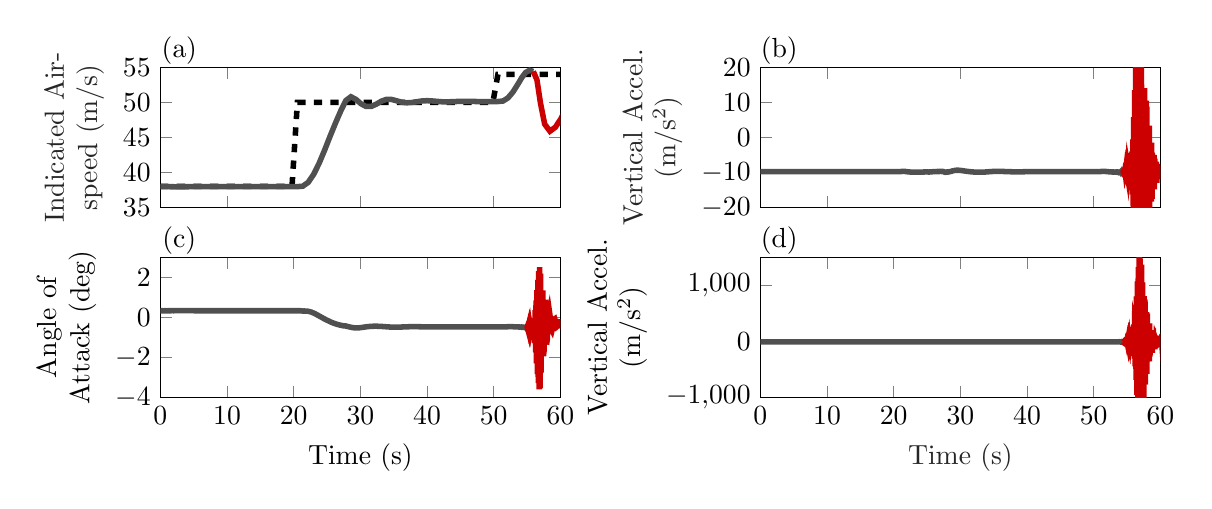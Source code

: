 % This file was created by matlab2tikz.
%
%The latest updates can be retrieved from
%  http://www.mathworks.com/matlabcentral/fileexchange/22022-matlab2tikz-matlab2tikz
%where you can also make suggestions and rate matlab2tikz.
%
\definecolor{mycolor1}{rgb}{0.314,0.314,0.314}%
\definecolor{red}{rgb}{0.8,0,0}%
%
\begin{tikzpicture}

\begin{axis}[%
width=2in,
height=0.70in,
at={(0in,0in)},
scale only axis,
xmin=10,
xmax=70,
ymin=35,
ymax=55,
xticklabels={\empty},
ylabel style={font=\color{white!15!black}},
ylabel={Indicated  Air- \\ speed (m/s)},
ylabel style={align=center},
title={(a)},
title style = {yshift=-3mm, xshift=-23mm},
axis background/.style={fill=white}
]
\addplot [color=black, dashed, line width=2.0pt]
  table[row sep=crcr]{%
0	38.0\\
0.632	38.0\\
1.4	38.0\\
2.209	38.0\\
3.017	38.0\\
3.828	38.0\\
4.638	38.0\\
5.449	38.0\\
6.259	38.0\\
7.069	38.0\\
7.88	38.0\\
8.691	38.0\\
9.503	38.0\\
10.312	38.0\\
11.122	38.0\\
11.933	38.0\\
12.745	38.0\\
13.553	38.0\\
14.364	38.0\\
15.151	38.0\\
15.963	38.0\\
16.773	38.0\\
17.584	38.0\\
18.396	38.0\\
19.206	38.0\\
20.015	38.0\\
20.827	38.0\\
21.638	38.0\\
22.449	38.0\\
23.259	38.0\\
24.069	38.0\\
24.88	38.0\\
25.69	38.0\\
26.501	38.0\\
27.312	38.0\\
28.123	38.0\\
28.932	38.0\\
29.743	38.0\\
30.554	50.0\\
31.365	50.0\\
32.179	50.0\\
32.994	50.0\\
33.807	50.0\\
34.633	50.0\\
35.45	50.0\\
36.266	50.0\\
37.06	50.0\\
37.826	50.0\\
38.577	50.0\\
39.329	50.0\\
40.089	50.0\\
40.858	50.0\\
41.629	50.0\\
42.398	50.0\\
43.16	50.0\\
43.917	50.0\\
44.672	50.0\\
45.429	50.0\\
46.189	50.0\\
46.952	50.0\\
47.716	50.0\\
48.477	50.0\\
49.236	50.0\\
49.995	50.0\\
50.753	50.0\\
51.512	50.0\\
52.273	50.0\\
53.035	50.0\\
53.796	50.0\\
54.556	50.0\\
55.315	50.0\\
56.074	50.0\\
56.835	50.0\\
57.595	50.0\\
58.356	50.0\\
59.116	50.0\\
59.876	50.0\\
60.635	54.0\\
61.395	54.0\\
62.148	54.0\\
62.89	54.0\\
63.604	54.0\\
64.238	54.0\\
64.804	54.0\\
65.375	54.0\\
65.938	54.0\\
66.488	54.0\\
67.022	54.0\\
67.644	54.0\\
68.438	54.0\\
69.259	54.0\\
70.066	54.0\\
70.85	54.0\\
71.612	54.0\\
72.353	54.0\\
};

\addplot [color=mycolor1, line width=2.0pt]
  table[row sep=crcr]{%
0	38.0\\
0.632	37.959\\
1.4	37.889\\
2.209	37.906\\
3.017	37.971\\
3.828	38.007\\
4.638	37.99\\
5.449	37.947\\
6.259	37.912\\
7.069	37.904\\
7.88	37.918\\
8.691	37.939\\
9.503	37.952\\
10.312	37.952\\
11.122	37.945\\
11.933	37.938\\
12.745	37.936\\
13.553	37.938\\
14.364	37.943\\
15.151	37.947\\
15.963	37.948\\
16.773	37.947\\
17.584	37.946\\
18.396	37.946\\
19.206	37.947\\
20.015	37.948\\
20.827	37.95\\
21.638	37.95\\
22.449	37.951\\
23.259	37.951\\
24.069	37.951\\
24.88	37.952\\
25.69	37.953\\
26.501	37.953\\
27.312	37.954\\
28.123	37.954\\
28.932	37.955\\
29.743	37.955\\
30.554	37.956\\
31.365	38.019\\
32.179	38.576\\
32.994	39.719\\
33.807	41.286\\
34.633	43.161\\
35.45	45.143\\
36.266	47.038\\
37.06	48.784\\
37.826	50.258\\
38.577	50.796\\
39.329	50.422\\
40.089	49.798\\
40.858	49.408\\
41.629	49.414\\
42.398	49.744\\
43.16	50.165\\
43.917	50.425\\
44.672	50.413\\
45.429	50.221\\
46.189	50.022\\
46.952	49.932\\
47.716	49.972\\
48.477	50.088\\
49.236	50.195\\
49.995	50.233\\
50.753	50.199\\
51.512	50.132\\
52.273	50.079\\
53.035	50.067\\
53.796	50.09\\
54.556	50.125\\
55.315	50.149\\
56.074	50.149\\
56.835	50.131\\
57.595	50.11\\
58.356	50.098\\
59.116	50.099\\
59.876	50.107\\
60.635	50.116\\
61.395	50.185\\
62.148	50.636\\
62.89	51.478\\
63.604	52.555\\
64.238	53.569\\
64.804	54.269\\
65.375	54.573\\
65.938	54.412\\
};\label{line:stable}

\addplot [color=red, line width=2.0pt]
  table[row sep=crcr]{%
65.938	54.412\\
66.488	53.205\\
67.022	49.852\\
67.644	46.89\\
68.438	45.872\\
69.259	46.459\\
70.066	47.627\\
70.85	49.081\\
71.612	50.648\\
72.353	52.095\\
};\label{line:unstable}
\end{axis}

\begin{axis}[%
width=2in,
height=0.70in,
at={(3in,0in)},
scale only axis,
xmin=10,
xmax=70,
ymin=-20,
ymax=20,
ylabel style={font=\color{white!15!black}},
ylabel={Vertical Accel. \\ (m/s$^2$)},
xticklabels={\empty},
ylabel style={align=center},
title style = {yshift=-3mm, xshift=-23mm},
title={(b)},
axis background/.style={fill=white}
]
\addplot [color=mycolor1, line width=2.0pt]
  table[row sep=crcr]{%
0	-9.775\\
0.022	-9.849\\
0.054	-9.828\\
0.09	-9.83\\
0.13	-9.842\\
0.172	-9.843\\
0.219	-9.856\\
0.269	-9.87\\
0.319	-9.875\\
0.369	-9.879\\
0.419	-9.883\\
0.468	-9.878\\
0.5	-9.878\\
0.5	-9.878\\
0.533	-9.889\\
0.582	-9.864\\
0.632	-9.912\\
0.683	-10.013\\
0.734	-10.155\\
0.784	-10.28\\
0.812	-10.311\\
0.862	-10.285\\
0.912	-10.167\\
0.963	-9.95\\
1.014	-9.725\\
1.064	-9.555\\
1.114	-9.477\\
1.166	-9.527\\
1.216	-9.658\\
1.266	-9.826\\
1.3	-9.926\\
1.35	-10.009\\
1.4	-9.999\\
1.45	-9.899\\
1.5	-9.738\\
1.549	-9.585\\
1.599	-9.477\\
1.65	-9.458\\
1.702	-9.533\\
1.752	-9.666\\
1.803	-9.818\\
1.854	-9.929\\
1.904	-9.965\\
1.954	-9.922\\
2.006	-9.813\\
2.056	-9.694\\
2.106	-9.602\\
2.158	-9.573\\
2.209	-9.618\\
2.258	-9.716\\
2.308	-9.835\\
2.36	-9.935\\
2.41	-9.976\\
2.46	-9.952\\
2.51	-9.874\\
2.563	-9.767\\
2.613	-9.683\\
2.663	-9.643\\
2.715	-9.664\\
2.765	-9.733\\
2.815	-9.827\\
2.866	-9.912\\
2.917	-9.956\\
2.967	-9.945\\
3.017	-9.889\\
3.07	-9.802\\
3.119	-9.726\\
3.169	-9.683\\
3.22	-9.686\\
3.272	-9.734\\
3.321	-9.806\\
3.371	-9.876\\
3.424	-9.921\\
3.474	-9.921\\
3.524	-9.88\\
3.575	-9.813\\
3.626	-9.747\\
3.676	-9.703\\
3.726	-9.696\\
3.776	-9.726\\
3.828	-9.783\\
3.878	-9.841\\
3.928	-9.882\\
3.979	-9.89\\
4.03	-9.864\\
4.08	-9.814\\
4.13	-9.759\\
4.182	-9.716\\
4.232	-9.704\\
4.282	-9.722\\
4.335	-9.765\\
4.385	-9.813\\
4.435	-9.85\\
4.486	-9.863\\
4.538	-9.847\\
4.588	-9.81\\
4.638	-9.765\\
4.69	-9.728\\
4.74	-9.713\\
4.79	-9.724\\
4.84	-9.755\\
4.893	-9.795\\
4.942	-9.828\\
4.993	-9.844\\
5.045	-9.836\\
5.095	-9.809\\
5.145	-9.774\\
5.196	-9.742\\
5.247	-9.727\\
5.297	-9.731\\
5.347	-9.754\\
5.399	-9.787\\
5.449	-9.816\\
5.499	-9.833\\
5.552	-9.831\\
5.602	-9.813\\
5.651	-9.786\\
5.701	-9.759\\
5.753	-9.743\\
5.804	-9.744\\
5.853	-9.759\\
5.904	-9.784\\
5.956	-9.811\\
6.006	-9.827\\
6.056	-9.83\\
6.107	-9.819\\
6.158	-9.798\\
6.208	-9.776\\
6.259	-9.761\\
6.31	-9.758\\
6.36	-9.769\\
6.41	-9.788\\
6.462	-9.81\\
6.512	-9.826\\
6.562	-9.831\\
6.614	-9.824\\
6.665	-9.809\\
6.714	-9.791\\
6.764	-9.777\\
6.817	-9.772\\
6.867	-9.779\\
6.917	-9.793\\
6.969	-9.811\\
7.019	-9.825\\
7.069	-9.832\\
7.12	-9.828\\
7.171	-9.817\\
7.221	-9.802\\
7.271	-9.79\\
7.324	-9.784\\
7.373	-9.787\\
7.423	-9.797\\
7.475	-9.812\\
7.525	-9.824\\
7.576	-9.831\\
7.625	-9.83\\
7.678	-9.822\\
7.728	-9.81\\
7.778	-9.799\\
7.829	-9.792\\
7.88	-9.793\\
7.93	-9.8\\
7.981	-9.811\\
8.032	-9.822\\
8.082	-9.828\\
8.132	-9.829\\
8.185	-9.823\\
8.234	-9.813\\
8.284	-9.804\\
8.336	-9.797\\
8.387	-9.796\\
8.437	-9.801\\
8.488	-9.809\\
8.539	-9.818\\
8.589	-9.823\\
8.639	-9.825\\
8.691	-9.821\\
8.741	-9.814\\
8.791	-9.806\\
8.844	-9.799\\
8.893	-9.797\\
8.943	-9.8\\
8.996	-9.806\\
9.046	-9.813\\
9.096	-9.818\\
9.147	-9.82\\
9.198	-9.817\\
9.248	-9.812\\
9.298	-9.805\\
9.35	-9.799\\
9.4	-9.797\\
9.45	-9.798\\
9.503	-9.802\\
9.552	-9.808\\
9.602	-9.812\\
9.654	-9.815\\
9.704	-9.813\\
9.754	-9.809\\
9.805	-9.804\\
9.857	-9.799\\
9.907	-9.796\\
9.957	-9.796\\
10.009	-9.8\\
10.059	-9.804\\
10.109	-9.808\\
10.161	-9.81\\
10.211	-9.81\\
10.261	-9.807\\
10.312	-9.803\\
10.363	-9.799\\
10.413	-9.796\\
10.463	-9.796\\
10.516	-9.798\\
10.565	-9.802\\
10.616	-9.805\\
10.667	-9.807\\
10.718	-9.808\\
10.768	-9.806\\
10.818	-9.803\\
10.87	-9.799\\
10.92	-9.797\\
10.97	-9.797\\
11.023	-9.798\\
11.072	-9.801\\
11.122	-9.804\\
11.174	-9.806\\
11.224	-9.807\\
11.274	-9.806\\
11.325	-9.804\\
11.377	-9.801\\
11.427	-9.799\\
11.478	-9.798\\
11.529	-9.799\\
11.579	-9.801\\
11.629	-9.804\\
11.681	-9.806\\
11.731	-9.807\\
11.781	-9.807\\
11.832	-9.805\\
11.883	-9.803\\
11.933	-9.801\\
11.983	-9.8\\
12.036	-9.801\\
12.085	-9.803\\
12.135	-9.805\\
12.185	-9.807\\
12.238	-9.808\\
12.288	-9.808\\
12.337	-9.807\\
12.39	-9.805\\
12.44	-9.804\\
12.49	-9.803\\
12.541	-9.803\\
12.592	-9.804\\
12.642	-9.806\\
12.692	-9.808\\
12.745	-9.809\\
12.794	-9.809\\
12.844	-9.808\\
12.894	-9.807\\
12.947	-9.806\\
12.996	-9.805\\
13.046	-9.805\\
13.098	-9.806\\
13.149	-9.807\\
13.199	-9.808\\
13.25	-9.809\\
13.301	-9.81\\
13.351	-9.809\\
13.401	-9.808\\
13.453	-9.807\\
13.503	-9.806\\
13.553	-9.806\\
13.605	-9.806\\
13.655	-9.807\\
13.705	-9.808\\
13.755	-9.809\\
13.808	-9.81\\
13.857	-9.809\\
13.907	-9.809\\
13.959	-9.808\\
14.01	-9.807\\
14.06	-9.806\\
14.11	-9.807\\
14.161	-9.807\\
14.212	-9.808\\
14.262	-9.809\\
14.313	-9.809\\
14.364	-9.809\\
14.414	-9.808\\
14.464	-9.808\\
14.516	-9.807\\
14.566	-9.806\\
14.616	-9.806\\
14.666	-9.807\\
14.719	-9.807\\
14.768	-9.808\\
14.818	-9.808\\
14.871	-9.808\\
14.921	-9.808\\
14.971	-9.807\\
15.0	-9.807\\
15.051	-9.806\\
15.101	-9.806\\
15.151	-9.806\\
15.201	-9.807\\
15.253	-9.807\\
15.303	-9.807\\
15.353	-9.808\\
15.405	-9.807\\
15.455	-9.807\\
15.505	-9.806\\
15.555	-9.806\\
15.607	-9.806\\
15.659	-9.806\\
15.709	-9.806\\
15.759	-9.806\\
15.81	-9.807\\
15.861	-9.807\\
15.911	-9.807\\
15.963	-9.806\\
16.013	-9.806\\
16.063	-9.806\\
16.114	-9.805\\
16.165	-9.805\\
16.216	-9.805\\
16.266	-9.806\\
16.318	-9.806\\
16.368	-9.806\\
16.418	-9.806\\
16.47	-9.806\\
16.52	-9.806\\
16.57	-9.805\\
16.621	-9.805\\
16.673	-9.805\\
16.724	-9.805\\
16.773	-9.806\\
16.825	-9.806\\
16.876	-9.806\\
16.925	-9.806\\
16.976	-9.806\\
17.028	-9.806\\
17.078	-9.806\\
17.128	-9.805\\
17.18	-9.805\\
17.23	-9.805\\
17.28	-9.806\\
17.332	-9.806\\
17.382	-9.806\\
17.432	-9.806\\
17.483	-9.806\\
17.535	-9.806\\
17.584	-9.806\\
17.636	-9.806\\
17.687	-9.806\\
17.737	-9.806\\
17.787	-9.806\\
17.839	-9.806\\
17.889	-9.806\\
17.939	-9.806\\
17.99	-9.806\\
18.041	-9.806\\
18.091	-9.806\\
18.141	-9.806\\
18.191	-9.806\\
18.243	-9.806\\
18.293	-9.806\\
18.343	-9.806\\
18.396	-9.807\\
18.445	-9.807\\
18.496	-9.807\\
18.548	-9.807\\
18.598	-9.807\\
18.648	-9.806\\
18.7	-9.806\\
18.75	-9.806\\
18.8	-9.807\\
18.852	-9.807\\
18.902	-9.807\\
18.952	-9.807\\
19.002	-9.807\\
19.054	-9.807\\
19.104	-9.807\\
19.154	-9.807\\
19.206	-9.807\\
19.257	-9.807\\
19.307	-9.807\\
19.358	-9.807\\
19.409	-9.807\\
19.459	-9.807\\
19.509	-9.807\\
19.561	-9.807\\
19.611	-9.807\\
19.661	-9.807\\
19.711	-9.807\\
19.763	-9.807\\
19.813	-9.807\\
19.863	-9.807\\
19.913	-9.807\\
19.965	-9.807\\
20.015	-9.807\\
20.065	-9.807\\
20.118	-9.807\\
20.168	-9.807\\
20.217	-9.807\\
20.269	-9.807\\
20.32	-9.807\\
20.37	-9.807\\
20.421	-9.807\\
20.472	-9.807\\
20.522	-9.807\\
20.573	-9.807\\
20.624	-9.807\\
20.674	-9.807\\
20.724	-9.807\\
20.776	-9.807\\
20.827	-9.807\\
20.877	-9.807\\
20.928	-9.807\\
20.979	-9.807\\
21.029	-9.807\\
21.08	-9.807\\
21.131	-9.807\\
21.181	-9.807\\
21.231	-9.807\\
21.284	-9.807\\
21.333	-9.806\\
21.383	-9.807\\
21.435	-9.807\\
21.485	-9.807\\
21.535	-9.807\\
21.587	-9.807\\
21.638	-9.807\\
21.688	-9.806\\
21.739	-9.806\\
21.79	-9.806\\
21.84	-9.806\\
21.89	-9.806\\
21.942	-9.806\\
21.992	-9.806\\
22.042	-9.806\\
22.095	-9.806\\
22.144	-9.806\\
22.194	-9.806\\
22.246	-9.806\\
22.297	-9.806\\
22.347	-9.806\\
22.398	-9.806\\
22.449	-9.806\\
22.499	-9.806\\
22.549	-9.806\\
22.601	-9.806\\
22.651	-9.806\\
22.701	-9.806\\
22.754	-9.806\\
22.803	-9.806\\
22.853	-9.806\\
22.906	-9.806\\
22.956	-9.806\\
23.005	-9.806\\
23.055	-9.806\\
23.107	-9.806\\
23.158	-9.806\\
23.208	-9.806\\
23.259	-9.806\\
23.31	-9.806\\
23.36	-9.806\\
23.41	-9.806\\
23.461	-9.806\\
23.512	-9.806\\
23.562	-9.806\\
23.612	-9.807\\
23.664	-9.806\\
23.714	-9.807\\
23.764	-9.807\\
23.816	-9.807\\
23.867	-9.806\\
23.916	-9.806\\
23.968	-9.807\\
24.019	-9.807\\
24.069	-9.807\\
24.119	-9.807\\
24.171	-9.807\\
24.221	-9.807\\
24.271	-9.807\\
24.323	-9.807\\
24.373	-9.807\\
24.423	-9.807\\
24.475	-9.807\\
24.526	-9.807\\
24.575	-9.807\\
24.625	-9.807\\
24.677	-9.807\\
24.728	-9.807\\
24.777	-9.807\\
24.828	-9.807\\
24.88	-9.807\\
24.931	-9.807\\
24.981	-9.807\\
25.031	-9.807\\
25.083	-9.807\\
25.133	-9.807\\
25.183	-9.807\\
25.235	-9.807\\
25.285	-9.807\\
25.335	-9.807\\
25.385	-9.807\\
25.438	-9.807\\
25.488	-9.807\\
25.537	-9.807\\
25.589	-9.807\\
25.64	-9.807\\
25.69	-9.807\\
25.74	-9.807\\
25.792	-9.807\\
25.842	-9.807\\
25.892	-9.807\\
25.943	-9.807\\
25.994	-9.807\\
26.044	-9.807\\
26.094	-9.807\\
26.146	-9.807\\
26.196	-9.807\\
26.246	-9.807\\
26.298	-9.807\\
26.349	-9.807\\
26.399	-9.807\\
26.45	-9.807\\
26.501	-9.807\\
26.551	-9.807\\
26.601	-9.807\\
26.653	-9.807\\
26.703	-9.807\\
26.753	-9.807\\
26.806	-9.807\\
26.855	-9.807\\
26.905	-9.807\\
26.958	-9.807\\
27.008	-9.807\\
27.057	-9.807\\
27.109	-9.807\\
27.16	-9.807\\
27.21	-9.807\\
27.26	-9.807\\
27.312	-9.807\\
27.362	-9.807\\
27.412	-9.807\\
27.464	-9.807\\
27.514	-9.807\\
27.564	-9.807\\
27.616	-9.807\\
27.667	-9.807\\
27.716	-9.807\\
27.768	-9.807\\
27.819	-9.807\\
27.868	-9.807\\
27.919	-9.807\\
27.971	-9.807\\
28.021	-9.807\\
28.071	-9.807\\
28.123	-9.807\\
28.173	-9.807\\
28.223	-9.807\\
28.275	-9.807\\
28.325	-9.807\\
28.375	-9.807\\
28.425	-9.807\\
28.477	-9.807\\
28.527	-9.807\\
28.577	-9.807\\
28.629	-9.807\\
28.68	-9.807\\
28.73	-9.807\\
28.78	-9.807\\
28.832	-9.807\\
28.882	-9.807\\
28.932	-9.807\\
28.984	-9.807\\
29.034	-9.807\\
29.084	-9.807\\
29.135	-9.807\\
29.186	-9.807\\
29.236	-9.807\\
29.286	-9.807\\
29.339	-9.807\\
29.388	-9.807\\
29.438	-9.807\\
29.49	-9.807\\
29.541	-9.807\\
29.591	-9.807\\
29.641	-9.807\\
29.693	-9.807\\
29.743	-9.807\\
29.793	-9.807\\
29.845	-9.807\\
29.895	-9.807\\
29.945	-9.807\\
29.998	-9.807\\
30.047	-9.807\\
30.097	-9.807\\
30.15	-9.807\\
30.2	-9.807\\
30.25	-9.807\\
30.301	-9.807\\
30.352	-9.807\\
30.402	-9.807\\
30.452	-9.807\\
30.504	-9.807\\
30.554	-9.807\\
30.604	-9.807\\
30.657	-9.807\\
30.706	-9.807\\
30.756	-9.807\\
30.808	-9.807\\
30.859	-9.806\\
30.908	-9.805\\
30.959	-9.801\\
31.011	-9.793\\
31.061	-9.782\\
31.111	-9.767\\
31.163	-9.749\\
31.213	-9.734\\
31.263	-9.722\\
31.315	-9.716\\
31.365	-9.717\\
31.415	-9.723\\
31.466	-9.731\\
31.518	-9.741\\
31.568	-9.748\\
31.618	-9.753\\
31.67	-9.757\\
31.72	-9.759\\
31.772	-9.764\\
31.822	-9.772\\
31.872	-9.784\\
31.925	-9.799\\
31.975	-9.815\\
32.026	-9.831\\
32.077	-9.845\\
32.127	-9.854\\
32.179	-9.861\\
32.229	-9.866\\
32.279	-9.871\\
32.332	-9.879\\
32.382	-9.889\\
32.434	-9.901\\
32.484	-9.913\\
32.535	-9.924\\
32.587	-9.933\\
32.637	-9.939\\
32.689	-9.941\\
32.739	-9.942\\
32.791	-9.943\\
32.842	-9.946\\
32.893	-9.95\\
32.943	-9.956\\
32.994	-9.962\\
33.046	-9.968\\
33.095	-9.971\\
33.146	-9.971\\
33.198	-9.969\\
33.248	-9.966\\
33.298	-9.963\\
33.35	-9.96\\
33.4	-9.96\\
33.45	-9.961\\
33.502	-9.962\\
33.552	-9.963\\
33.602	-9.962\\
33.654	-9.96\\
33.704	-9.957\\
33.755	-9.952\\
33.807	-9.948\\
33.857	-9.944\\
33.909	-9.942\\
33.96	-9.941\\
34.011	-9.941\\
34.062	-9.939\\
34.113	-9.937\\
34.165	-9.933\\
34.216	-9.928\\
34.268	-9.922\\
34.32	-9.917\\
34.372	-9.913\\
34.425	-9.909\\
34.477	-9.907\\
34.528	-9.906\\
34.581	-9.903\\
34.633	-9.901\\
34.684	-9.897\\
34.736	-9.893\\
34.787	-9.888\\
34.839	-9.884\\
34.891	-9.881\\
34.943	-9.879\\
34.993	-9.878\\
35.043	-9.881\\
35.094	-9.887\\
35.145	-9.897\\
35.195	-9.907\\
35.248	-9.915\\
35.298	-9.917\\
35.348	-9.911\\
35.4	-9.898\\
35.45	-9.882\\
35.502	-9.865\\
35.553	-9.853\\
35.603	-9.847\\
35.656	-9.845\\
35.705	-9.846\\
35.755	-9.845\\
35.808	-9.839\\
35.858	-9.83\\
35.91	-9.817\\
35.962	-9.805\\
36.013	-9.796\\
36.064	-9.791\\
36.115	-9.79\\
36.165	-9.792\\
36.216	-9.793\\
36.266	-9.791\\
36.317	-9.787\\
36.367	-9.78\\
36.417	-9.772\\
36.467	-9.767\\
36.517	-9.764\\
36.566	-9.763\\
36.616	-9.765\\
36.666	-9.767\\
36.716	-9.768\\
36.765	-9.767\\
36.815	-9.763\\
36.864	-9.759\\
36.913	-9.755\\
36.962	-9.753\\
37.011	-9.753\\
37.06	-9.754\\
37.109	-9.756\\
37.157	-9.758\\
37.205	-9.758\\
37.253	-9.757\\
37.302	-9.755\\
37.35	-9.752\\
37.398	-9.756\\
37.446	-9.771\\
37.494	-9.802\\
37.541	-9.847\\
37.589	-9.898\\
37.636	-9.947\\
37.684	-9.981\\
37.731	-9.994\\
37.778	-9.986\\
37.826	-9.962\\
37.873	-9.933\\
37.92	-9.91\\
37.967	-9.897\\
38.014	-9.897\\
38.061	-9.905\\
38.107	-9.913\\
38.154	-9.914\\
38.202	-9.905\\
38.248	-9.885\\
38.295	-9.858\\
38.342	-9.83\\
38.389	-9.804\\
38.436	-9.785\\
38.482	-9.771\\
38.53	-9.759\\
38.577	-9.745\\
38.623	-9.724\\
38.67	-9.697\\
38.717	-9.664\\
38.765	-9.629\\
38.812	-9.597\\
38.858	-9.57\\
38.905	-9.549\\
38.952	-9.533\\
38.999	-9.52\\
39.047	-9.507\\
39.093	-9.492\\
39.14	-9.474\\
39.187	-9.455\\
39.234	-9.436\\
39.282	-9.42\\
39.329	-9.41\\
39.376	-9.403\\
39.423	-9.401\\
39.47	-9.401\\
39.518	-9.402\\
39.565	-9.402\\
39.612	-9.401\\
39.66	-9.4\\
39.708	-9.401\\
39.756	-9.404\\
39.803	-9.41\\
39.85	-9.418\\
39.898	-9.429\\
39.946	-9.441\\
39.994	-9.452\\
40.042	-9.463\\
40.089	-9.473\\
40.137	-9.482\\
40.185	-9.493\\
40.233	-9.504\\
40.281	-9.517\\
40.329	-9.532\\
40.377	-9.546\\
40.424	-9.561\\
40.472	-9.575\\
40.521	-9.588\\
40.569	-9.601\\
40.618	-9.613\\
40.666	-9.626\\
40.713	-9.639\\
40.761	-9.652\\
40.809	-9.666\\
40.858	-9.68\\
40.906	-9.693\\
40.955	-9.706\\
41.003	-9.717\\
41.05	-9.729\\
41.099	-9.74\\
41.147	-9.751\\
41.196	-9.762\\
41.244	-9.773\\
41.292	-9.785\\
41.34	-9.796\\
41.388	-9.806\\
41.437	-9.816\\
41.485	-9.825\\
41.533	-9.834\\
41.582	-9.843\\
41.629	-9.851\\
41.677	-9.86\\
41.725	-9.868\\
41.774	-9.876\\
41.822	-9.884\\
41.87	-9.891\\
41.918	-9.898\\
41.966	-9.904\\
42.014	-9.91\\
42.062	-9.916\\
42.11	-9.921\\
42.158	-9.926\\
42.206	-9.932\\
42.254	-9.936\\
42.302	-9.941\\
42.35	-9.945\\
42.398	-9.948\\
42.445	-9.951\\
42.493	-9.954\\
42.541	-9.956\\
42.589	-9.958\\
42.637	-9.96\\
42.684	-9.962\\
42.732	-9.963\\
42.779	-9.964\\
42.828	-9.965\\
42.876	-9.964\\
42.923	-9.964\\
42.97	-9.963\\
43.017	-9.962\\
43.064	-9.961\\
43.112	-9.96\\
43.16	-9.958\\
43.207	-9.956\\
43.255	-9.953\\
43.302	-9.95\\
43.349	-9.947\\
43.396	-9.943\\
43.444	-9.94\\
43.491	-9.935\\
43.539	-9.931\\
43.586	-9.926\\
43.634	-9.921\\
43.68	-9.916\\
43.728	-9.91\\
43.775	-9.904\\
43.822	-9.898\\
43.869	-9.892\\
43.917	-9.885\\
43.964	-9.879\\
44.011	-9.872\\
44.058	-9.865\\
44.105	-9.858\\
44.153	-9.851\\
44.2	-9.844\\
44.247	-9.836\\
44.294	-9.83\\
44.342	-9.822\\
44.389	-9.815\\
44.436	-9.808\\
44.483	-9.801\\
44.53	-9.795\\
44.577	-9.788\\
44.625	-9.782\\
44.672	-9.776\\
44.719	-9.77\\
44.766	-9.764\\
44.813	-9.759\\
44.861	-9.753\\
44.908	-9.749\\
44.955	-9.745\\
45.003	-9.74\\
45.051	-9.736\\
45.098	-9.733\\
45.145	-9.729\\
45.192	-9.727\\
45.239	-9.724\\
45.287	-9.722\\
45.335	-9.721\\
45.382	-9.719\\
45.429	-9.718\\
45.476	-9.717\\
45.524	-9.717\\
45.572	-9.717\\
45.619	-9.717\\
45.666	-9.717\\
45.714	-9.718\\
45.762	-9.719\\
45.81	-9.721\\
45.857	-9.722\\
45.904	-9.723\\
45.951	-9.726\\
45.999	-9.727\\
46.048	-9.73\\
46.095	-9.733\\
46.142	-9.735\\
46.189	-9.738\\
46.237	-9.741\\
46.285	-9.744\\
46.333	-9.747\\
46.38	-9.75\\
46.428	-9.753\\
46.476	-9.757\\
46.524	-9.76\\
46.571	-9.764\\
46.618	-9.767\\
46.666	-9.771\\
46.714	-9.774\\
46.762	-9.777\\
46.81	-9.782\\
46.857	-9.785\\
46.904	-9.788\\
46.952	-9.792\\
47.0	-9.795\\
47.048	-9.799\\
47.095	-9.802\\
47.143	-9.805\\
47.191	-9.809\\
47.239	-9.812\\
47.286	-9.815\\
47.334	-9.818\\
47.381	-9.821\\
47.429	-9.824\\
47.477	-9.827\\
47.525	-9.829\\
47.572	-9.832\\
47.619	-9.834\\
47.667	-9.836\\
47.716	-9.839\\
47.763	-9.84\\
47.81	-9.843\\
47.858	-9.844\\
47.906	-9.846\\
47.954	-9.848\\
48.001	-9.849\\
48.049	-9.851\\
48.096	-9.852\\
48.143	-9.853\\
48.191	-9.854\\
48.239	-9.855\\
48.286	-9.855\\
48.334	-9.856\\
48.381	-9.856\\
48.429	-9.857\\
48.477	-9.857\\
48.525	-9.857\\
48.572	-9.857\\
48.619	-9.857\\
48.666	-9.857\\
48.714	-9.857\\
48.762	-9.855\\
48.81	-9.855\\
48.857	-9.854\\
48.904	-9.853\\
48.951	-9.853\\
48.999	-9.851\\
49.047	-9.85\\
49.094	-9.849\\
49.141	-9.847\\
49.188	-9.847\\
49.236	-9.845\\
49.284	-9.843\\
49.331	-9.842\\
49.378	-9.84\\
49.426	-9.838\\
49.474	-9.837\\
49.521	-9.834\\
49.568	-9.833\\
49.615	-9.831\\
49.662	-9.828\\
49.71	-9.827\\
49.758	-9.824\\
49.805	-9.822\\
49.852	-9.821\\
49.899	-9.818\\
49.947	-9.817\\
49.995	-9.814\\
50.042	-9.812\\
50.089	-9.811\\
50.137	-9.808\\
50.185	-9.806\\
50.232	-9.805\\
50.279	-9.802\\
50.326	-9.801\\
50.373	-9.799\\
50.421	-9.797\\
50.469	-9.796\\
50.517	-9.794\\
50.564	-9.793\\
50.611	-9.792\\
50.658	-9.789\\
50.706	-9.789\\
50.753	-9.787\\
50.8	-9.786\\
50.848	-9.786\\
50.896	-9.784\\
50.944	-9.784\\
50.991	-9.783\\
51.038	-9.782\\
51.085	-9.782\\
51.133	-9.781\\
51.181	-9.781\\
51.228	-9.781\\
51.275	-9.78\\
51.322	-9.781\\
51.37	-9.78\\
51.418	-9.78\\
51.465	-9.781\\
51.512	-9.78\\
51.56	-9.781\\
51.608	-9.782\\
51.656	-9.781\\
51.703	-9.782\\
51.75	-9.783\\
51.798	-9.783\\
51.846	-9.784\\
51.894	-9.784\\
51.941	-9.785\\
51.988	-9.786\\
52.035	-9.786\\
52.083	-9.788\\
52.131	-9.788\\
52.178	-9.789\\
52.225	-9.791\\
52.273	-9.791\\
52.321	-9.793\\
52.369	-9.794\\
52.416	-9.794\\
52.463	-9.796\\
52.511	-9.796\\
52.559	-9.797\\
52.607	-9.799\\
52.654	-9.799\\
52.701	-9.801\\
52.748	-9.802\\
52.796	-9.802\\
52.844	-9.805\\
52.892	-9.805\\
52.939	-9.806\\
52.986	-9.808\\
53.035	-9.807\\
53.082	-9.81\\
53.13	-9.81\\
53.177	-9.81\\
53.224	-9.813\\
53.272	-9.812\\
53.32	-9.813\\
53.368	-9.815\\
53.415	-9.814\\
53.462	-9.816\\
53.51	-9.816\\
53.558	-9.816\\
53.605	-9.819\\
53.652	-9.817\\
53.7	-9.819\\
53.748	-9.82\\
53.796	-9.819\\
53.843	-9.821\\
53.89	-9.82\\
53.937	-9.82\\
53.985	-9.822\\
54.033	-9.82\\
54.081	-9.822\\
54.128	-9.822\\
54.175	-9.821\\
54.222	-9.823\\
54.271	-9.821\\
54.318	-9.822\\
54.365	-9.823\\
54.413	-9.821\\
54.461	-9.822\\
54.508	-9.821\\
54.556	-9.82\\
54.603	-9.822\\
54.65	-9.82\\
54.698	-9.82\\
54.746	-9.821\\
54.793	-9.818\\
54.84	-9.82\\
54.887	-9.819\\
54.935	-9.818\\
54.983	-9.819\\
55.03	-9.817\\
55.077	-9.817\\
55.125	-9.817\\
55.173	-9.815\\
55.221	-9.816\\
55.268	-9.814\\
55.315	-9.813\\
55.362	-9.815\\
55.41	-9.812\\
55.458	-9.813\\
55.506	-9.812\\
55.552	-9.81\\
55.6	-9.812\\
55.647	-9.81\\
55.695	-9.809\\
55.742	-9.81\\
55.789	-9.807\\
55.837	-9.808\\
55.885	-9.807\\
55.933	-9.805\\
55.98	-9.807\\
56.027	-9.805\\
56.074	-9.805\\
56.122	-9.806\\
56.17	-9.802\\
56.218	-9.804\\
56.265	-9.803\\
56.312	-9.801\\
56.359	-9.804\\
56.408	-9.801\\
56.455	-9.801\\
56.502	-9.802\\
56.549	-9.799\\
56.597	-9.802\\
56.645	-9.8\\
56.692	-9.799\\
56.739	-9.801\\
56.787	-9.798\\
56.835	-9.799\\
56.883	-9.8\\
56.93	-9.797\\
56.977	-9.8\\
57.024	-9.798\\
57.072	-9.798\\
57.12	-9.8\\
57.167	-9.797\\
57.214	-9.799\\
57.262	-9.8\\
57.31	-9.797\\
57.358	-9.801\\
57.405	-9.798\\
57.452	-9.798\\
57.499	-9.801\\
57.547	-9.798\\
57.595	-9.801\\
57.643	-9.8\\
57.69	-9.798\\
57.737	-9.802\\
57.785	-9.799\\
57.833	-9.8\\
57.88	-9.803\\
57.927	-9.799\\
57.975	-9.803\\
58.022	-9.802\\
58.07	-9.801\\
58.118	-9.804\\
58.165	-9.801\\
58.213	-9.803\\
58.26	-9.805\\
58.307	-9.802\\
58.356	-9.806\\
58.403	-9.804\\
58.451	-9.803\\
58.498	-9.807\\
58.545	-9.803\\
58.593	-9.806\\
58.64	-9.807\\
58.688	-9.804\\
58.735	-9.809\\
58.783	-9.806\\
58.83	-9.806\\
58.878	-9.81\\
58.925	-9.806\\
58.973	-9.809\\
59.021	-9.809\\
59.069	-9.806\\
59.116	-9.811\\
59.163	-9.808\\
59.211	-9.809\\
59.259	-9.811\\
59.306	-9.807\\
59.354	-9.811\\
59.4	-9.81\\
59.448	-9.808\\
59.496	-9.813\\
59.543	-9.809\\
59.591	-9.81\\
59.639	-9.813\\
59.686	-9.808\\
59.734	-9.813\\
59.781	-9.811\\
59.829	-9.809\\
59.876	-9.814\\
59.923	-9.809\\
59.97	-9.811\\
60.018	-9.813\\
60.066	-9.808\\
60.113	-9.814\\
60.16	-9.811\\
60.208	-9.81\\
60.256	-9.814\\
60.303	-9.808\\
60.351	-9.812\\
60.399	-9.812\\
60.446	-9.808\\
60.494	-9.813\\
60.541	-9.809\\
60.588	-9.809\\
60.635	-9.813\\
60.683	-9.807\\
60.73	-9.811\\
60.778	-9.811\\
60.826	-9.807\\
60.873	-9.812\\
60.921	-9.804\\
60.968	-9.799\\
61.015	-9.792\\
61.062	-9.771\\
61.11	-9.758\\
61.157	-9.737\\
61.205	-9.718\\
61.252	-9.712\\
61.3	-9.7\\
61.347	-9.702\\
61.395	-9.708\\
61.442	-9.707\\
61.489	-9.718\\
61.536	-9.72\\
61.583	-9.72\\
61.63	-9.73\\
61.678	-9.728\\
61.725	-9.736\\
61.772	-9.749\\
61.82	-9.752\\
61.867	-9.771\\
61.913	-9.78\\
61.96	-9.786\\
62.007	-9.803\\
62.054	-9.803\\
62.101	-9.811\\
62.148	-9.823\\
62.195	-9.821\\
62.242	-9.837\\
62.289	-9.846\\
62.335	-9.847\\
62.382	-9.866\\
62.428	-9.866\\
62.475	-9.869\\
62.521	-9.884\\
62.567	-9.877\\
62.614	-9.885\\
62.66	-9.896\\
62.706	-9.888\\
62.752	-9.903\\
62.799	-9.908\\
62.845	-9.9\\
62.89	-9.919\\
62.937	-9.914\\
62.982	-9.908\\
63.028	-9.928\\
63.073	-9.914\\
63.12	-9.914\\
63.165	-9.935\\
63.209	-9.914\\
63.255	-9.922\\
63.3	-9.941\\
63.344	-9.913\\
63.389	-9.927\\
63.433	-9.945\\
63.475	-9.91\\
63.52	-9.93\\
63.563	-9.955\\
63.604	-9.913\\
63.648	-9.937\\
63.69	-9.976\\
63.73	-9.928\\
63.773	-9.941\\
63.812	-10.003\\
63.853	-9.951\\
63.895	-9.933\\
63.932	-10.017\\
63.973	-9.991\\
64.011	-9.916\\
64.05	-10.004\\
64.09	-10.051\\
64.125	-9.936\\
64.165	-9.947\\
64.199	-10.086\\
64.238	-10.022\\
64.272	-9.883\\
64.31	-10.008\\
};

\addplot [color=red, line width=2.0pt]
  table[row sep=crcr]{%
64.345	-10.147\\
64.381	-9.961\\
64.418	-9.848\\
64.451	-10.087\\
64.489	-10.169\\
64.522	-9.867\\
64.559	-9.835\\
64.592	-10.203\\
64.63	-10.16\\
64.662	-9.72\\
64.7	-9.857\\
64.733	-10.371\\
64.771	-10.072\\
64.804	-9.496\\
64.842	-9.984\\
64.876	-10.591\\
64.913	-9.838\\
64.949	-9.254\\
64.983	-10.272\\
65.022	-10.719\\
65.054	-9.389\\
65.092	-9.114\\
65.125	-10.77\\
65.163	-10.769\\
65.195	-8.715\\
65.233	-9.122\\
65.266	-11.572\\
65.304	-10.468\\
65.337	-7.604\\
65.375	-9.502\\
65.408	-12.732\\
65.445	-9.798\\
65.479	-6.227\\
65.515	-10.522\\
65.552	-14.015\\
65.586	-8.078\\
65.624	-5.081\\
65.657	-12.715\\
65.695	-14.755\\
65.727	-5.126\\
65.765	-4.437\\
65.797	-16.308\\
65.835	-14.853\\
65.868	-0.568\\
65.905	-4.812\\
65.938	-21.587\\
65.975	-13.615\\
66.008	5.772\\
66.044	-6.849\\
66.078	-28.457\\
66.113	-10.421\\
66.147	13.51\\
66.182	-11.108\\
66.217	-36.053\\
66.251	-4.849\\
66.285	21.651\\
66.319	-17.729\\
66.353	-43.244\\
66.387	2.895\\
66.421	28.926\\
66.454	-25.948\\
66.488	-48.242\\
66.522	11.707\\
66.555	33.005\\
66.588	-34.836\\
66.622	-49.504\\
66.655	20.558\\
66.688	29.931\\
66.721	-43.528\\
66.755	-42.266\\
66.787	28.658\\
66.821	16.461\\
66.854	-50.184\\
66.888	-23.04\\
66.921	33.008\\
66.955	-8.178\\
66.987	-49.201\\
67.022	3.08\\
67.055	25.129\\
67.09	-33.717\\
67.124	-28.194\\
67.159	21.053\\
67.194	-7.736\\
67.227	-39.816\\
67.264	6.791\\
67.297	13.065\\
67.332	-36.596\\
67.373	-5.598\\
67.417	9.146\\
67.459	-39.097\\
67.505	12.556\\
67.551	-14.337\\
67.597	-22.319\\
67.644	14.036\\
67.69	-35.057\\
67.737	6.08\\
67.785	-12.386\\
67.832	-21.142\\
67.88	10.507\\
67.929	-31.704\\
67.98	8.764\\
68.031	-22.44\\
68.081	-5.2\\
68.132	-7.11\\
68.183	-19.442\\
68.234	3.123\\
68.285	-24.792\\
68.336	3.369\\
68.387	-20.209\\
68.438	-4.331\\
68.489	-10.933\\
68.541	-13.471\\
68.592	-3.559\\
68.643	-18.353\\
68.695	-1.531\\
68.747	-17.56\\
68.798	-4.517\\
68.849	-12.93\\
68.901	-9.848\\
68.952	-7.738\\
69.003	-14.109\\
69.054	-5.053\\
69.106	-14.893\\
69.157	-6.101\\
69.208	-12.353\\
69.259	-9.453\\
69.31	-8.847\\
69.361	-12.414\\
69.412	-6.922\\
69.463	-13.024\\
69.513	-7.663\\
69.564	-11.182\\
69.614	-10.104\\
69.664	-8.761\\
69.715	-11.922\\
69.765	-7.915\\
69.815	-11.659\\
69.866	-9.087\\
69.916	-9.941\\
69.966	-10.859\\
70.016	-8.588\\
70.066	-11.451\\
70.116	-8.897\\
70.165	-10.348\\
70.214	-10.381\\
70.264	-8.972\\
70.313	-11.147\\
70.362	-9.031\\
70.412	-10.325\\
70.461	-10.271\\
70.51	-9.134\\
70.559	-10.959\\
70.608	-9.199\\
70.657	-10.142\\
70.705	-10.391\\
70.753	-9.084\\
70.802	-10.802\\
70.85	-9.501\\
70.898	-9.747\\
70.946	-10.661\\
70.995	-9.04\\
71.043	-10.548\\
71.091	-9.919\\
71.139	-9.304\\
71.187	-10.856\\
71.235	-9.191\\
71.282	-9.997\\
71.329	-10.58\\
71.376	-8.9\\
71.424	-10.708\\
71.472	-9.895\\
71.518	-9.166\\
71.565	-11.14\\
71.612	-9.175\\
71.66	-9.84\\
71.707	-11.011\\
71.753	-8.565\\
71.8	-10.595\\
71.846	-10.464\\
71.892	-8.349\\
71.939	-11.365\\
71.986	-9.58\\
72.032	-8.602\\
72.078	-11.947\\
72.125	-8.563\\
72.17	-9.171\\
72.216	-12.187\\
72.262	-7.562\\
72.308	-10.189\\
72.353	-12.114\\
72.399	-6.518\\
72.445	-11.407\\
72.49	-11.762\\
72.535	-5.575\\
72.58	-12.796\\
72.626	-11.168\\
72.671	-4.588\\
72.716	-14.679\\
};

\end{axis}

\begin{axis}[%
width=2in,
height=0.70in,
at={(0in,-.95in)},
scale only axis,
xmin=10,
xmax=70,
xlabel={Time (s)},
xtick = {10,20,30,40,50,60,70},
xticklabels= { 0,10,20,30,40,50,60},
ymin=-4,
ymax=3,
ylabel={Angle of \\ Attack (deg)},
ylabel style={align=center},
title style = {yshift=-3mm, xshift=-23mm},
title={(c)},
axis background/.style={fill=white}
]
\addplot [color=mycolor1, line width=2.0pt]
  table[row sep=crcr]{%
0	0\\
0.054	0.322\\
0.13	0.325\\
0.219	0.331\\
0.319	0.336\\
0.419	0.338\\
0.5	0.338\\
0.533	0.338\\
0.632	0.335\\
0.734	0.375\\
0.812	0.423\\
0.912	0.421\\
1.014	0.338\\
1.114	0.266\\
1.216	0.285\\
1.3	0.347\\
1.4	0.384\\
1.5	0.344\\
1.599	0.28\\
1.702	0.272\\
1.803	0.328\\
1.904	0.375\\
2.006	0.356\\
2.106	0.305\\
2.209	0.291\\
2.308	0.331\\
2.41	0.371\\
2.51	0.361\\
2.613	0.317\\
2.715	0.299\\
2.815	0.326\\
2.917	0.36\\
3.017	0.356\\
3.119	0.32\\
3.22	0.3\\
3.321	0.319\\
3.424	0.347\\
3.524	0.347\\
3.626	0.319\\
3.726	0.3\\
3.828	0.312\\
3.928	0.336\\
4.03	0.34\\
4.13	0.319\\
4.232	0.301\\
4.335	0.309\\
4.435	0.329\\
4.538	0.335\\
4.638	0.32\\
4.74	0.305\\
4.84	0.31\\
4.942	0.327\\
5.045	0.334\\
5.145	0.324\\
5.247	0.311\\
5.347	0.314\\
5.449	0.328\\
5.552	0.336\\
5.651	0.329\\
5.753	0.319\\
5.853	0.319\\
5.956	0.33\\
6.056	0.338\\
6.158	0.334\\
6.259	0.325\\
6.36	0.324\\
6.462	0.333\\
6.562	0.34\\
6.665	0.338\\
6.764	0.33\\
6.867	0.328\\
6.969	0.335\\
7.069	0.341\\
7.171	0.339\\
7.271	0.333\\
7.373	0.331\\
7.475	0.335\\
7.576	0.34\\
7.678	0.339\\
7.778	0.334\\
7.88	0.331\\
7.981	0.334\\
8.082	0.338\\
8.185	0.338\\
8.284	0.334\\
8.387	0.331\\
8.488	0.332\\
8.589	0.335\\
8.691	0.336\\
8.791	0.332\\
8.893	0.329\\
8.996	0.33\\
9.096	0.333\\
9.198	0.333\\
9.298	0.331\\
9.4	0.328\\
9.503	0.328\\
9.602	0.33\\
9.704	0.331\\
9.805	0.33\\
9.907	0.327\\
10.009	0.327\\
10.109	0.329\\
10.211	0.33\\
10.312	0.329\\
10.413	0.327\\
10.516	0.327\\
10.616	0.329\\
10.718	0.33\\
10.818	0.329\\
10.92	0.328\\
11.023	0.328\\
11.122	0.329\\
11.224	0.33\\
11.325	0.33\\
11.427	0.329\\
11.529	0.329\\
11.629	0.33\\
11.731	0.331\\
11.832	0.331\\
11.933	0.33\\
12.036	0.33\\
12.135	0.331\\
12.238	0.332\\
12.337	0.332\\
12.44	0.331\\
12.541	0.331\\
12.642	0.331\\
12.745	0.332\\
12.844	0.332\\
12.947	0.331\\
13.046	0.331\\
13.149	0.331\\
13.25	0.332\\
13.351	0.332\\
13.453	0.332\\
13.553	0.331\\
13.655	0.331\\
13.755	0.332\\
13.857	0.332\\
13.959	0.331\\
14.06	0.331\\
14.161	0.331\\
14.262	0.331\\
14.364	0.331\\
14.464	0.331\\
14.566	0.331\\
14.666	0.331\\
14.768	0.331\\
14.871	0.331\\
14.971	0.331\\
15.051	0.33\\
15.151	0.33\\
15.253	0.33\\
15.353	0.33\\
15.455	0.33\\
15.555	0.33\\
15.659	0.33\\
15.759	0.33\\
15.861	0.33\\
15.963	0.33\\
16.063	0.33\\
16.165	0.33\\
16.266	0.33\\
16.368	0.33\\
16.47	0.33\\
16.57	0.33\\
16.673	0.33\\
16.773	0.33\\
16.876	0.33\\
16.976	0.33\\
17.078	0.33\\
17.18	0.33\\
17.28	0.33\\
17.382	0.33\\
17.483	0.33\\
17.584	0.33\\
17.687	0.33\\
17.787	0.33\\
17.889	0.33\\
17.99	0.33\\
18.091	0.33\\
18.191	0.33\\
18.293	0.33\\
18.396	0.33\\
18.496	0.33\\
18.598	0.33\\
18.7	0.33\\
18.8	0.33\\
18.902	0.33\\
19.002	0.33\\
19.104	0.33\\
19.206	0.33\\
19.307	0.33\\
19.409	0.33\\
19.509	0.33\\
19.611	0.33\\
19.711	0.33\\
19.813	0.33\\
19.913	0.33\\
20.015	0.33\\
20.118	0.33\\
20.217	0.33\\
20.32	0.33\\
20.421	0.33\\
20.522	0.33\\
20.624	0.33\\
20.724	0.33\\
20.827	0.33\\
20.928	0.33\\
21.029	0.33\\
21.131	0.33\\
21.231	0.33\\
21.333	0.33\\
21.435	0.33\\
21.535	0.33\\
21.638	0.33\\
21.739	0.33\\
21.84	0.33\\
21.942	0.33\\
22.042	0.33\\
22.144	0.33\\
22.246	0.33\\
22.347	0.33\\
22.449	0.33\\
22.549	0.33\\
22.651	0.33\\
22.754	0.33\\
22.853	0.33\\
22.956	0.33\\
23.055	0.33\\
23.158	0.33\\
23.259	0.33\\
23.36	0.33\\
23.461	0.33\\
23.562	0.33\\
23.664	0.33\\
23.764	0.33\\
23.867	0.33\\
23.968	0.33\\
24.069	0.33\\
24.171	0.33\\
24.271	0.33\\
24.373	0.33\\
24.475	0.33\\
24.575	0.33\\
24.677	0.33\\
24.777	0.33\\
24.88	0.33\\
24.981	0.33\\
25.083	0.33\\
25.183	0.33\\
25.285	0.329\\
25.385	0.329\\
25.488	0.329\\
25.589	0.329\\
25.69	0.329\\
25.792	0.329\\
25.892	0.329\\
25.994	0.329\\
26.094	0.329\\
26.196	0.329\\
26.298	0.329\\
26.399	0.329\\
26.501	0.329\\
26.601	0.329\\
26.703	0.329\\
26.806	0.329\\
26.905	0.329\\
27.008	0.329\\
27.109	0.329\\
27.21	0.329\\
27.312	0.329\\
27.412	0.329\\
27.514	0.329\\
27.616	0.329\\
27.716	0.329\\
27.819	0.329\\
27.919	0.329\\
28.021	0.329\\
28.123	0.329\\
28.223	0.329\\
28.325	0.329\\
28.425	0.329\\
28.527	0.329\\
28.629	0.329\\
28.73	0.329\\
28.832	0.329\\
28.932	0.329\\
29.034	0.329\\
29.135	0.329\\
29.236	0.329\\
29.339	0.329\\
29.438	0.329\\
29.541	0.329\\
29.641	0.329\\
29.743	0.329\\
29.845	0.329\\
29.945	0.329\\
30.047	0.329\\
30.15	0.329\\
30.25	0.329\\
30.352	0.329\\
30.452	0.329\\
30.554	0.329\\
30.657	0.329\\
30.756	0.329\\
30.859	0.329\\
30.959	0.329\\
31.061	0.328\\
31.163	0.323\\
31.263	0.317\\
31.365	0.315\\
31.466	0.316\\
31.568	0.318\\
31.67	0.316\\
31.772	0.313\\
31.872	0.31\\
31.975	0.309\\
32.077	0.307\\
32.179	0.302\\
32.279	0.293\\
32.382	0.285\\
32.484	0.277\\
32.587	0.268\\
32.689	0.256\\
32.791	0.241\\
32.893	0.226\\
32.994	0.212\\
33.095	0.198\\
33.198	0.181\\
33.298	0.163\\
33.4	0.144\\
33.502	0.126\\
33.602	0.109\\
33.704	0.09\\
33.807	0.07\\
33.909	0.051\\
34.011	0.032\\
34.113	0.013\\
34.216	-0.006\\
34.32	-0.026\\
34.425	-0.046\\
34.528	-0.064\\
34.633	-0.083\\
34.736	-0.101\\
34.839	-0.119\\
34.943	-0.137\\
35.043	-0.153\\
35.145	-0.168\\
35.248	-0.181\\
35.348	-0.196\\
35.45	-0.214\\
35.553	-0.232\\
35.656	-0.247\\
35.755	-0.259\\
35.858	-0.273\\
35.962	-0.289\\
36.064	-0.302\\
36.165	-0.313\\
36.266	-0.323\\
36.367	-0.335\\
36.467	-0.346\\
36.566	-0.356\\
36.666	-0.364\\
36.765	-0.372\\
36.864	-0.381\\
36.962	-0.39\\
37.06	-0.397\\
37.157	-0.403\\
37.253	-0.41\\
37.35	-0.417\\
37.446	-0.424\\
37.541	-0.425\\
37.636	-0.423\\
37.731	-0.425\\
37.826	-0.435\\
37.92	-0.447\\
38.014	-0.454\\
38.107	-0.458\\
38.202	-0.463\\
38.295	-0.473\\
38.389	-0.482\\
38.482	-0.489\\
38.577	-0.494\\
38.67	-0.5\\
38.765	-0.509\\
38.858	-0.516\\
38.952	-0.52\\
39.047	-0.522\\
39.14	-0.525\\
39.234	-0.529\\
39.329	-0.531\\
39.423	-0.531\\
39.518	-0.529\\
39.612	-0.528\\
39.708	-0.527\\
39.803	-0.524\\
39.898	-0.52\\
39.994	-0.516\\
40.089	-0.512\\
40.185	-0.508\\
40.281	-0.504\\
40.377	-0.499\\
40.472	-0.494\\
40.569	-0.489\\
40.666	-0.485\\
40.761	-0.48\\
40.858	-0.476\\
40.955	-0.471\\
41.05	-0.468\\
41.147	-0.464\\
41.244	-0.461\\
41.34	-0.458\\
41.437	-0.455\\
41.533	-0.452\\
41.629	-0.45\\
41.725	-0.448\\
41.822	-0.447\\
41.918	-0.446\\
42.014	-0.445\\
42.11	-0.444\\
42.206	-0.444\\
42.302	-0.444\\
42.398	-0.444\\
42.493	-0.445\\
42.589	-0.446\\
42.684	-0.447\\
42.779	-0.448\\
42.876	-0.449\\
42.97	-0.451\\
43.064	-0.453\\
43.16	-0.455\\
43.255	-0.457\\
43.349	-0.459\\
43.444	-0.461\\
43.539	-0.464\\
43.634	-0.466\\
43.728	-0.468\\
43.822	-0.471\\
43.917	-0.473\\
44.011	-0.476\\
44.105	-0.478\\
44.2	-0.48\\
44.294	-0.482\\
44.389	-0.484\\
44.483	-0.486\\
44.577	-0.487\\
44.672	-0.489\\
44.766	-0.49\\
44.861	-0.491\\
44.955	-0.491\\
45.051	-0.492\\
45.145	-0.492\\
45.239	-0.492\\
45.335	-0.492\\
45.429	-0.492\\
45.524	-0.491\\
45.619	-0.491\\
45.714	-0.49\\
45.81	-0.489\\
45.904	-0.488\\
45.999	-0.487\\
46.095	-0.485\\
46.189	-0.484\\
46.285	-0.483\\
46.38	-0.482\\
46.476	-0.48\\
46.571	-0.479\\
46.666	-0.478\\
46.762	-0.476\\
46.857	-0.475\\
46.952	-0.474\\
47.048	-0.473\\
47.143	-0.472\\
47.239	-0.471\\
47.334	-0.47\\
47.429	-0.469\\
47.525	-0.469\\
47.619	-0.468\\
47.716	-0.468\\
47.81	-0.468\\
47.906	-0.467\\
48.001	-0.467\\
48.096	-0.467\\
48.191	-0.467\\
48.286	-0.468\\
48.381	-0.468\\
48.477	-0.468\\
48.572	-0.469\\
48.666	-0.469\\
48.762	-0.47\\
48.857	-0.47\\
48.951	-0.471\\
49.047	-0.471\\
49.141	-0.472\\
49.236	-0.473\\
49.331	-0.474\\
49.426	-0.474\\
49.521	-0.475\\
49.615	-0.476\\
49.71	-0.476\\
49.805	-0.477\\
49.899	-0.478\\
49.995	-0.478\\
50.089	-0.479\\
50.185	-0.479\\
50.279	-0.48\\
50.373	-0.48\\
50.469	-0.481\\
50.564	-0.481\\
50.658	-0.481\\
50.753	-0.481\\
50.848	-0.481\\
50.944	-0.481\\
51.038	-0.481\\
51.133	-0.481\\
51.228	-0.481\\
51.322	-0.481\\
51.418	-0.481\\
51.512	-0.481\\
51.608	-0.48\\
51.703	-0.48\\
51.798	-0.48\\
51.894	-0.479\\
51.988	-0.479\\
52.083	-0.478\\
52.178	-0.478\\
52.273	-0.478\\
52.369	-0.477\\
52.463	-0.477\\
52.559	-0.477\\
52.654	-0.476\\
52.748	-0.476\\
52.844	-0.475\\
52.939	-0.475\\
53.035	-0.475\\
53.13	-0.475\\
53.224	-0.474\\
53.32	-0.474\\
53.415	-0.474\\
53.51	-0.474\\
53.605	-0.474\\
53.7	-0.474\\
53.796	-0.474\\
53.89	-0.474\\
53.985	-0.474\\
54.081	-0.474\\
54.175	-0.474\\
54.271	-0.474\\
54.365	-0.474\\
54.461	-0.474\\
54.556	-0.474\\
54.65	-0.475\\
54.746	-0.475\\
54.84	-0.475\\
54.935	-0.475\\
55.03	-0.475\\
55.125	-0.476\\
55.221	-0.476\\
55.315	-0.476\\
55.41	-0.476\\
55.506	-0.476\\
55.6	-0.477\\
55.695	-0.477\\
55.789	-0.477\\
55.885	-0.477\\
55.98	-0.477\\
56.074	-0.478\\
56.17	-0.478\\
56.265	-0.477\\
56.359	-0.478\\
56.455	-0.478\\
56.549	-0.478\\
56.645	-0.478\\
56.739	-0.478\\
56.835	-0.478\\
56.93	-0.478\\
57.024	-0.478\\
57.12	-0.478\\
57.214	-0.478\\
57.31	-0.478\\
57.405	-0.477\\
57.499	-0.477\\
57.595	-0.477\\
57.69	-0.477\\
57.785	-0.477\\
57.88	-0.477\\
57.975	-0.477\\
58.07	-0.477\\
58.165	-0.476\\
58.26	-0.476\\
58.356	-0.476\\
58.451	-0.476\\
58.545	-0.476\\
58.64	-0.476\\
58.735	-0.476\\
58.83	-0.476\\
58.925	-0.476\\
59.021	-0.475\\
59.116	-0.476\\
59.211	-0.476\\
59.306	-0.475\\
59.4	-0.475\\
59.496	-0.475\\
59.591	-0.476\\
59.686	-0.475\\
59.781	-0.475\\
59.876	-0.475\\
59.97	-0.476\\
60.066	-0.476\\
60.16	-0.475\\
60.256	-0.475\\
60.351	-0.476\\
60.446	-0.476\\
60.541	-0.475\\
60.635	-0.476\\
60.73	-0.476\\
60.826	-0.476\\
60.921	-0.476\\
61.015	-0.476\\
61.11	-0.479\\
61.205	-0.481\\
61.3	-0.482\\
61.395	-0.48\\
61.489	-0.479\\
61.583	-0.478\\
61.678	-0.477\\
61.772	-0.475\\
61.867	-0.473\\
61.96	-0.472\\
62.054	-0.47\\
62.148	-0.47\\
62.242	-0.469\\
62.335	-0.468\\
62.428	-0.467\\
62.521	-0.468\\
62.614	-0.469\\
62.706	-0.469\\
62.799	-0.469\\
62.89	-0.47\\
62.982	-0.472\\
63.073	-0.472\\
63.165	-0.473\\
63.255	-0.476\\
63.344	-0.476\\
63.433	-0.477\\
63.52	-0.481\\
63.604	-0.481\\
63.69	-0.48\\
63.773	-0.484\\
63.853	-0.482\\
63.932	-0.485\\
64.011	-0.488\\
64.09	-0.484\\
64.165	-0.493\\
64.238	-0.486\\
64.31	-0.496\\
64.381	-0.49\\
64.451	-0.498\\
64.522	-0.496\\
64.592	-0.498\\
64.662	-0.505\\
64.733	-0.496\\
64.804	-0.519\\
64.876	-0.488\\
};

\addplot [color=red, line width=2.0pt]
  table[row sep=crcr]{%
64.949	-0.54\\
65.022	-0.475\\
65.092	-0.564\\
65.163	-0.463\\
65.233	-0.587\\
65.304	-0.454\\
65.375	-0.607\\
65.445	-0.45\\
65.515	-0.613\\
65.586	-0.474\\
65.657	-0.582\\
65.727	-0.541\\
65.797	-0.496\\
65.868	-0.678\\
65.938	-0.326\\
66.008	-0.915\\
66.078	-0.043\\
66.147	-1.28\\
66.217	0.362\\
66.285	-1.754\\
66.353	0.843\\
66.421	-2.295\\
66.488	1.36\\
66.555	-2.835\\
66.622	1.872\\
66.688	-3.286\\
66.755	2.315\\
66.821	-3.597\\
66.888	2.515\\
66.955	-3.552\\
67.022	2.184\\
67.09	-2.791\\
67.159	0.99\\
67.227	-1.113\\
67.297	-0.935\\
67.373	1.348\\
67.459	-1.941\\
67.551	-1.673\\
67.644	0.556\\
67.737	0.883\\
67.832	-0.527\\
67.929	-1.357\\
68.031	-1.099\\
68.132	-0.394\\
68.234	0.179\\
68.336	0.342\\
68.438	0.104\\
68.541	-0.293\\
68.643	-0.587\\
68.747	-0.656\\
68.849	-0.513\\
68.952	-0.272\\
69.054	-0.091\\
69.157	-0.069\\
69.259	-0.193\\
69.361	-0.366\\
69.463	-0.471\\
69.564	-0.441\\
69.664	-0.32\\
69.765	-0.222\\
69.866	-0.226\\
69.966	-0.325\\
70.066	-0.428\\
70.165	-0.433\\
70.264	-0.349\\
70.362	-0.284\\
70.461	-0.316\\
70.559	-0.414\\
70.657	-0.455\\
70.753	-0.389\\
70.85	-0.324\\
70.946	-0.366\\
71.043	-0.461\\
71.139	-0.463\\
71.235	-0.371\\
71.329	-0.36\\
71.424	-0.469\\
71.518	-0.499\\
71.612	-0.387\\
71.707	-0.366\\
71.8	-0.508\\
71.892	-0.524\\
71.986	-0.365\\
72.078	-0.405\\
72.17	-0.598\\
72.262	-0.47\\
72.353	-0.31\\
72.445	-0.577\\
72.535	-0.629\\
72.626	-0.246\\
72.716	-0.472\\
};


\end{axis}

\begin{axis}[%
width=2in,
height=0.70in,
at={(3in,-.95in)},
scale only axis,
xmin=10,
xmax=70,
xlabel style={font=\color{white!15!black}},
xlabel={Time (s)},
xtick = {10,20,30,40,50,60,70},
xticklabels= { 0,10,20,30,40,50,60},
ymin=-1000,
ymax=1500,
ylabel={Vertical Accel. \\ (m/s$^2$)},
ylabel style={align=center},
title style = {yshift=-3mm, xshift=-23mm},
title={(d)},
axis background/.style={fill=white}
]
\addplot [color=mycolor1, line width=2.0pt]
  table[row sep=crcr]{%
0	-9.775\\
0.022	-9.802\\
0.054	-9.841\\
0.09	-9.852\\
0.13	-9.827\\
0.172	-9.854\\
0.219	-9.856\\
0.269	-9.848\\
0.319	-9.867\\
0.369	-9.871\\
0.419	-9.875\\
0.468	-9.886\\
0.5	-9.88\\
0.5	-9.88\\
0.533	-9.877\\
0.582	-9.909\\
0.632	-9.895\\
0.683	-10.059\\
0.734	-10.19\\
0.784	-10.19\\
0.812	-10.182\\
0.862	-10.105\\
0.912	-9.999\\
0.963	-9.932\\
1.014	-9.843\\
1.064	-9.766\\
1.114	-9.723\\
1.166	-9.682\\
1.216	-9.713\\
1.266	-9.747\\
1.3	-9.776\\
1.35	-9.825\\
1.4	-9.829\\
1.45	-9.81\\
1.5	-9.759\\
1.549	-9.697\\
1.599	-9.649\\
1.65	-9.625\\
1.702	-9.636\\
1.752	-9.677\\
1.803	-9.729\\
1.854	-9.778\\
1.904	-9.809\\
1.954	-9.811\\
2.006	-9.793\\
2.056	-9.757\\
2.106	-9.726\\
2.158	-9.71\\
2.209	-9.714\\
2.258	-9.744\\
2.308	-9.782\\
2.36	-9.822\\
2.41	-9.848\\
2.46	-9.85\\
2.51	-9.838\\
2.563	-9.805\\
2.613	-9.778\\
2.663	-9.757\\
2.715	-9.755\\
2.765	-9.772\\
2.815	-9.798\\
2.866	-9.83\\
2.917	-9.85\\
2.967	-9.857\\
3.017	-9.846\\
3.07	-9.822\\
3.119	-9.796\\
3.169	-9.775\\
3.22	-9.769\\
3.272	-9.775\\
3.321	-9.797\\
3.371	-9.819\\
3.424	-9.839\\
3.474	-9.844\\
3.524	-9.835\\
3.575	-9.818\\
3.626	-9.794\\
3.676	-9.778\\
3.726	-9.768\\
3.776	-9.77\\
3.828	-9.785\\
3.878	-9.801\\
3.928	-9.819\\
3.979	-9.824\\
4.03	-9.822\\
4.08	-9.809\\
4.13	-9.79\\
4.182	-9.774\\
4.232	-9.763\\
4.282	-9.765\\
4.335	-9.772\\
4.385	-9.789\\
4.435	-9.801\\
4.486	-9.81\\
4.538	-9.808\\
4.588	-9.799\\
4.638	-9.786\\
4.69	-9.771\\
4.74	-9.764\\
4.79	-9.761\\
4.84	-9.768\\
4.893	-9.779\\
4.942	-9.792\\
4.993	-9.801\\
5.045	-9.801\\
5.095	-9.797\\
5.145	-9.784\\
5.196	-9.775\\
5.247	-9.766\\
5.297	-9.765\\
5.347	-9.77\\
5.399	-9.778\\
5.449	-9.79\\
5.499	-9.796\\
5.552	-9.801\\
5.602	-9.795\\
5.651	-9.79\\
5.701	-9.782\\
5.753	-9.774\\
5.804	-9.774\\
5.853	-9.775\\
5.904	-9.783\\
5.956	-9.791\\
6.006	-9.799\\
6.056	-9.804\\
6.107	-9.802\\
6.158	-9.799\\
6.208	-9.79\\
6.259	-9.786\\
6.31	-9.782\\
6.36	-9.784\\
6.41	-9.791\\
6.462	-9.797\\
6.512	-9.805\\
6.562	-9.807\\
6.614	-9.809\\
6.665	-9.804\\
6.714	-9.8\\
6.764	-9.796\\
6.817	-9.793\\
6.867	-9.795\\
6.917	-9.796\\
6.969	-9.804\\
7.019	-9.808\\
7.069	-9.813\\
7.12	-9.814\\
7.171	-9.811\\
7.221	-9.809\\
7.271	-9.803\\
7.324	-9.801\\
7.373	-9.8\\
7.423	-9.803\\
7.475	-9.807\\
7.525	-9.812\\
7.576	-9.817\\
7.625	-9.816\\
7.678	-9.816\\
7.728	-9.811\\
7.778	-9.809\\
7.829	-9.806\\
7.88	-9.805\\
7.93	-9.807\\
7.981	-9.809\\
8.032	-9.814\\
8.082	-9.815\\
8.132	-9.817\\
8.185	-9.816\\
8.234	-9.814\\
8.284	-9.812\\
8.336	-9.808\\
8.387	-9.808\\
8.437	-9.806\\
8.488	-9.81\\
8.539	-9.811\\
8.589	-9.814\\
8.639	-9.816\\
8.691	-9.814\\
8.741	-9.814\\
8.791	-9.809\\
8.844	-9.808\\
8.893	-9.805\\
8.943	-9.806\\
8.996	-9.807\\
9.046	-9.809\\
9.096	-9.812\\
9.147	-9.811\\
9.198	-9.813\\
9.248	-9.809\\
9.298	-9.808\\
9.35	-9.804\\
9.4	-9.804\\
9.45	-9.805\\
9.503	-9.804\\
9.552	-9.807\\
9.602	-9.806\\
9.654	-9.809\\
9.704	-9.807\\
9.754	-9.807\\
9.805	-9.806\\
9.857	-9.803\\
9.907	-9.803\\
9.957	-9.801\\
10.009	-9.803\\
10.059	-9.802\\
10.109	-9.804\\
10.161	-9.805\\
10.211	-9.805\\
10.261	-9.806\\
10.312	-9.803\\
10.363	-9.803\\
10.413	-9.8\\
10.463	-9.8\\
10.516	-9.8\\
10.565	-9.801\\
10.616	-9.804\\
10.667	-9.803\\
10.718	-9.805\\
10.768	-9.803\\
10.818	-9.803\\
10.87	-9.801\\
10.92	-9.8\\
10.97	-9.801\\
11.023	-9.8\\
11.072	-9.802\\
11.122	-9.801\\
11.174	-9.803\\
11.224	-9.803\\
11.274	-9.803\\
11.325	-9.803\\
11.377	-9.802\\
11.427	-9.803\\
11.478	-9.801\\
11.529	-9.802\\
11.579	-9.801\\
11.629	-9.803\\
11.681	-9.803\\
11.731	-9.804\\
11.781	-9.806\\
11.832	-9.804\\
11.883	-9.805\\
11.933	-9.802\\
11.983	-9.803\\
12.036	-9.803\\
12.085	-9.803\\
12.135	-9.805\\
12.185	-9.804\\
12.238	-9.806\\
12.288	-9.805\\
12.337	-9.806\\
12.39	-9.805\\
12.44	-9.805\\
12.49	-9.806\\
12.541	-9.804\\
12.592	-9.806\\
12.642	-9.805\\
12.692	-9.806\\
12.745	-9.806\\
12.794	-9.807\\
12.844	-9.808\\
12.894	-9.806\\
12.947	-9.808\\
12.996	-9.805\\
13.046	-9.806\\
13.098	-9.806\\
13.149	-9.806\\
13.199	-9.808\\
13.25	-9.807\\
13.301	-9.81\\
13.351	-9.807\\
13.401	-9.808\\
13.453	-9.807\\
13.503	-9.807\\
13.553	-9.808\\
13.605	-9.806\\
13.655	-9.809\\
13.705	-9.807\\
13.755	-9.808\\
13.808	-9.808\\
13.857	-9.808\\
13.907	-9.809\\
13.959	-9.807\\
14.01	-9.809\\
14.06	-9.807\\
14.11	-9.808\\
14.161	-9.807\\
14.212	-9.807\\
14.262	-9.809\\
14.313	-9.808\\
14.364	-9.809\\
14.414	-9.807\\
14.464	-9.808\\
14.516	-9.807\\
14.566	-9.807\\
14.616	-9.808\\
14.666	-9.806\\
14.719	-9.809\\
14.768	-9.807\\
14.818	-9.808\\
14.871	-9.807\\
14.921	-9.807\\
14.971	-9.809\\
15.0	-9.807\\
15.051	-9.806\\
15.101	-9.808\\
15.151	-9.806\\
15.201	-9.807\\
15.253	-9.806\\
15.303	-9.807\\
15.353	-9.808\\
15.405	-9.806\\
15.455	-9.808\\
15.505	-9.806\\
15.555	-9.806\\
15.607	-9.806\\
15.659	-9.807\\
15.709	-9.806\\
15.759	-9.805\\
15.81	-9.807\\
15.861	-9.805\\
15.911	-9.807\\
15.963	-9.805\\
16.013	-9.807\\
16.063	-9.806\\
16.114	-9.805\\
16.165	-9.806\\
16.216	-9.805\\
16.266	-9.807\\
16.318	-9.804\\
16.368	-9.807\\
16.418	-9.806\\
16.47	-9.807\\
16.52	-9.806\\
16.57	-9.805\\
16.621	-9.806\\
16.673	-9.805\\
16.724	-9.807\\
16.773	-9.805\\
16.825	-9.807\\
16.876	-9.805\\
16.925	-9.806\\
16.976	-9.807\\
17.028	-9.805\\
17.078	-9.807\\
17.128	-9.805\\
17.18	-9.806\\
17.23	-9.805\\
17.28	-9.806\\
17.332	-9.806\\
17.382	-9.806\\
17.432	-9.807\\
17.483	-9.805\\
17.535	-9.807\\
17.584	-9.805\\
17.636	-9.807\\
17.687	-9.805\\
17.737	-9.806\\
17.787	-9.807\\
17.839	-9.806\\
17.889	-9.807\\
17.939	-9.805\\
17.99	-9.807\\
18.041	-9.805\\
18.091	-9.806\\
18.141	-9.807\\
18.191	-9.805\\
18.243	-9.808\\
18.293	-9.805\\
18.343	-9.806\\
18.396	-9.806\\
18.445	-9.806\\
18.496	-9.808\\
18.548	-9.807\\
18.598	-9.808\\
18.648	-9.806\\
18.7	-9.807\\
18.75	-9.806\\
18.8	-9.806\\
18.852	-9.806\\
18.902	-9.806\\
18.952	-9.808\\
19.002	-9.806\\
19.054	-9.808\\
19.104	-9.806\\
19.154	-9.807\\
19.206	-9.806\\
19.257	-9.806\\
19.307	-9.808\\
19.358	-9.806\\
19.409	-9.808\\
19.459	-9.806\\
19.509	-9.807\\
19.561	-9.806\\
19.611	-9.807\\
19.661	-9.808\\
19.711	-9.806\\
19.763	-9.808\\
19.813	-9.806\\
19.863	-9.807\\
19.913	-9.808\\
19.965	-9.806\\
20.015	-9.808\\
20.065	-9.806\\
20.118	-9.807\\
20.168	-9.806\\
20.217	-9.807\\
20.269	-9.806\\
20.32	-9.806\\
20.37	-9.808\\
20.421	-9.806\\
20.472	-9.808\\
20.522	-9.806\\
20.573	-9.807\\
20.624	-9.806\\
20.674	-9.807\\
20.724	-9.807\\
20.776	-9.806\\
20.827	-9.808\\
20.877	-9.806\\
20.928	-9.808\\
20.979	-9.806\\
21.029	-9.807\\
21.08	-9.807\\
21.131	-9.806\\
21.181	-9.808\\
21.231	-9.806\\
21.284	-9.807\\
21.333	-9.806\\
21.383	-9.807\\
21.435	-9.806\\
21.485	-9.806\\
21.535	-9.808\\
21.587	-9.806\\
21.638	-9.808\\
21.688	-9.806\\
21.739	-9.807\\
21.79	-9.805\\
21.84	-9.806\\
21.89	-9.807\\
21.942	-9.806\\
21.992	-9.808\\
22.042	-9.806\\
22.095	-9.807\\
22.144	-9.806\\
22.194	-9.806\\
22.246	-9.806\\
22.297	-9.806\\
22.347	-9.807\\
22.398	-9.806\\
22.449	-9.808\\
22.499	-9.805\\
22.549	-9.807\\
22.601	-9.805\\
22.651	-9.806\\
22.701	-9.807\\
22.754	-9.806\\
22.803	-9.808\\
22.853	-9.805\\
22.906	-9.807\\
22.956	-9.805\\
23.005	-9.806\\
23.055	-9.807\\
23.107	-9.806\\
23.158	-9.808\\
23.208	-9.806\\
23.259	-9.807\\
23.31	-9.806\\
23.36	-9.806\\
23.41	-9.807\\
23.461	-9.805\\
23.512	-9.808\\
23.562	-9.806\\
23.612	-9.807\\
23.664	-9.805\\
23.714	-9.806\\
23.764	-9.807\\
23.816	-9.806\\
23.867	-9.808\\
23.916	-9.806\\
23.968	-9.807\\
24.019	-9.806\\
24.069	-9.806\\
24.119	-9.807\\
24.171	-9.807\\
24.221	-9.808\\
24.271	-9.806\\
24.323	-9.807\\
24.373	-9.806\\
24.423	-9.806\\
24.475	-9.806\\
24.526	-9.807\\
24.575	-9.808\\
24.625	-9.806\\
24.677	-9.807\\
24.728	-9.806\\
24.777	-9.806\\
24.828	-9.807\\
24.88	-9.807\\
24.931	-9.807\\
24.981	-9.805\\
25.031	-9.808\\
25.083	-9.805\\
25.133	-9.808\\
25.183	-9.807\\
25.235	-9.807\\
25.285	-9.807\\
25.335	-9.805\\
25.385	-9.808\\
25.438	-9.805\\
25.488	-9.808\\
25.537	-9.807\\
25.589	-9.807\\
25.64	-9.807\\
25.69	-9.805\\
25.74	-9.808\\
25.792	-9.806\\
25.842	-9.808\\
25.892	-9.807\\
25.943	-9.807\\
25.994	-9.807\\
26.044	-9.805\\
26.094	-9.808\\
26.146	-9.805\\
26.196	-9.808\\
26.246	-9.807\\
26.298	-9.807\\
26.349	-9.807\\
26.399	-9.806\\
26.45	-9.807\\
26.501	-9.805\\
26.551	-9.808\\
26.601	-9.806\\
26.653	-9.808\\
26.703	-9.807\\
26.753	-9.806\\
26.806	-9.807\\
26.855	-9.805\\
26.905	-9.807\\
26.958	-9.806\\
27.008	-9.808\\
27.057	-9.807\\
27.109	-9.807\\
27.16	-9.807\\
27.21	-9.805\\
27.26	-9.807\\
27.312	-9.805\\
27.362	-9.808\\
27.412	-9.806\\
27.464	-9.808\\
27.514	-9.807\\
27.564	-9.806\\
27.616	-9.807\\
27.667	-9.805\\
27.716	-9.807\\
27.768	-9.805\\
27.819	-9.807\\
27.868	-9.807\\
27.919	-9.806\\
27.971	-9.807\\
28.021	-9.805\\
28.071	-9.807\\
28.123	-9.806\\
28.173	-9.807\\
28.223	-9.807\\
28.275	-9.807\\
28.325	-9.807\\
28.375	-9.805\\
28.425	-9.807\\
28.477	-9.806\\
28.527	-9.807\\
28.577	-9.807\\
28.629	-9.807\\
28.68	-9.807\\
28.73	-9.805\\
28.78	-9.807\\
28.832	-9.806\\
28.882	-9.807\\
28.932	-9.807\\
28.984	-9.807\\
29.034	-9.807\\
29.084	-9.805\\
29.135	-9.807\\
29.186	-9.805\\
29.236	-9.807\\
29.286	-9.806\\
29.339	-9.807\\
29.388	-9.807\\
29.438	-9.805\\
29.49	-9.807\\
29.541	-9.805\\
29.591	-9.807\\
29.641	-9.806\\
29.693	-9.808\\
29.743	-9.807\\
29.793	-9.806\\
29.845	-9.807\\
29.895	-9.805\\
29.945	-9.807\\
29.998	-9.806\\
30.047	-9.808\\
30.097	-9.807\\
30.15	-9.807\\
30.2	-9.807\\
30.25	-9.806\\
30.301	-9.808\\
30.352	-9.805\\
30.402	-9.808\\
30.452	-9.806\\
30.504	-9.808\\
30.554	-9.807\\
30.604	-9.806\\
30.657	-9.807\\
30.706	-9.805\\
30.756	-9.807\\
30.808	-9.805\\
30.859	-9.807\\
30.908	-9.806\\
30.959	-9.801\\
31.011	-9.794\\
31.061	-9.781\\
31.111	-9.77\\
31.163	-9.755\\
31.213	-9.746\\
31.263	-9.736\\
31.315	-9.73\\
31.365	-9.728\\
31.415	-9.727\\
31.466	-9.732\\
31.518	-9.734\\
31.568	-9.742\\
31.618	-9.747\\
31.67	-9.754\\
31.72	-9.76\\
31.772	-9.768\\
31.822	-9.776\\
31.872	-9.785\\
31.925	-9.798\\
31.975	-9.809\\
32.026	-9.823\\
32.077	-9.833\\
32.127	-9.846\\
32.179	-9.854\\
32.229	-9.864\\
32.279	-9.872\\
32.332	-9.881\\
32.382	-9.89\\
32.434	-9.9\\
32.484	-9.909\\
32.535	-9.917\\
32.587	-9.925\\
32.637	-9.93\\
32.689	-9.937\\
32.739	-9.94\\
32.791	-9.945\\
32.842	-9.948\\
32.893	-9.954\\
32.943	-9.955\\
32.994	-9.96\\
33.046	-9.962\\
33.095	-9.965\\
33.146	-9.967\\
33.198	-9.966\\
33.248	-9.967\\
33.298	-9.964\\
33.35	-9.965\\
33.4	-9.962\\
33.45	-9.962\\
33.502	-9.961\\
33.552	-9.96\\
33.602	-9.96\\
33.654	-9.956\\
33.704	-9.956\\
33.755	-9.951\\
33.807	-9.951\\
33.857	-9.946\\
33.909	-9.946\\
33.96	-9.942\\
34.011	-9.941\\
34.062	-9.936\\
34.113	-9.935\\
34.165	-9.931\\
34.216	-9.928\\
34.268	-9.923\\
34.32	-9.92\\
34.372	-9.915\\
34.425	-9.912\\
34.477	-9.909\\
34.528	-9.905\\
34.581	-9.903\\
34.633	-9.897\\
34.684	-9.897\\
34.736	-9.891\\
34.787	-9.89\\
34.839	-9.885\\
34.891	-9.884\\
34.943	-9.88\\
34.993	-9.878\\
35.043	-9.88\\
35.094	-9.891\\
35.145	-9.9\\
35.195	-9.906\\
35.248	-9.905\\
35.298	-9.9\\
35.348	-9.894\\
35.4	-9.887\\
35.45	-9.882\\
35.502	-9.875\\
35.553	-9.87\\
35.603	-9.862\\
35.656	-9.855\\
35.705	-9.845\\
35.755	-9.837\\
35.808	-9.827\\
35.858	-9.821\\
35.91	-9.815\\
35.962	-9.812\\
36.013	-9.807\\
36.064	-9.804\\
36.115	-9.799\\
36.165	-9.793\\
36.216	-9.789\\
36.266	-9.782\\
36.317	-9.78\\
36.367	-9.776\\
36.417	-9.774\\
36.467	-9.774\\
36.517	-9.772\\
36.566	-9.77\\
36.616	-9.768\\
36.666	-9.764\\
36.716	-9.761\\
36.765	-9.76\\
36.815	-9.758\\
36.864	-9.757\\
36.913	-9.759\\
36.962	-9.759\\
37.011	-9.758\\
37.06	-9.756\\
37.109	-9.755\\
37.157	-9.754\\
37.205	-9.753\\
37.253	-9.752\\
37.302	-9.752\\
37.35	-9.752\\
37.398	-9.756\\
37.446	-9.788\\
37.494	-9.83\\
37.541	-9.876\\
37.589	-9.908\\
37.636	-9.916\\
37.684	-9.924\\
37.731	-9.923\\
37.778	-9.924\\
37.826	-9.936\\
37.873	-9.94\\
37.92	-9.948\\
37.967	-9.95\\
38.014	-9.937\\
38.061	-9.927\\
38.107	-9.907\\
38.154	-9.884\\
38.202	-9.875\\
38.248	-9.858\\
38.295	-9.852\\
38.342	-9.848\\
38.389	-9.831\\
38.436	-9.821\\
38.482	-9.799\\
38.53	-9.766\\
38.577	-9.745\\
38.623	-9.711\\
38.67	-9.684\\
38.717	-9.667\\
38.765	-9.637\\
38.812	-9.623\\
38.858	-9.604\\
38.905	-9.574\\
38.952	-9.56\\
38.999	-9.531\\
39.047	-9.505\\
39.093	-9.494\\
39.14	-9.468\\
39.187	-9.459\\
39.234	-9.451\\
39.282	-9.432\\
39.329	-9.434\\
39.376	-9.421\\
39.423	-9.409\\
39.47	-9.412\\
39.518	-9.396\\
39.565	-9.398\\
39.612	-9.402\\
39.66	-9.394\\
39.708	-9.41\\
39.756	-9.41\\
39.803	-9.413\\
39.85	-9.429\\
39.898	-9.424\\
39.946	-9.439\\
39.994	-9.448\\
40.042	-9.449\\
40.089	-9.472\\
40.137	-9.476\\
40.185	-9.489\\
40.233	-9.51\\
40.281	-9.511\\
40.329	-9.534\\
40.377	-9.542\\
40.424	-9.55\\
40.472	-9.573\\
40.521	-9.576\\
40.569	-9.596\\
40.618	-9.611\\
40.666	-9.617\\
40.713	-9.641\\
40.761	-9.646\\
40.809	-9.661\\
40.858	-9.678\\
40.906	-9.681\\
40.955	-9.703\\
41.003	-9.71\\
41.05	-9.72\\
41.099	-9.74\\
41.147	-9.742\\
41.196	-9.762\\
41.244	-9.77\\
41.292	-9.776\\
41.34	-9.795\\
41.388	-9.796\\
41.437	-9.811\\
41.485	-9.822\\
41.533	-9.825\\
41.582	-9.844\\
41.629	-9.845\\
41.677	-9.855\\
41.725	-9.868\\
41.774	-9.867\\
41.822	-9.883\\
41.87	-9.886\\
41.918	-9.891\\
41.966	-9.905\\
42.014	-9.902\\
42.062	-9.915\\
42.11	-9.92\\
42.158	-9.92\\
42.206	-9.933\\
42.254	-9.93\\
42.302	-9.938\\
42.35	-9.945\\
42.398	-9.94\\
42.445	-9.953\\
42.493	-9.951\\
42.541	-9.952\\
42.589	-9.961\\
42.637	-9.954\\
42.684	-9.962\\
42.732	-9.963\\
42.779	-9.958\\
42.828	-9.968\\
42.876	-9.961\\
42.923	-9.963\\
42.97	-9.967\\
43.017	-9.957\\
43.064	-9.964\\
43.112	-9.96\\
43.16	-9.954\\
43.207	-9.961\\
43.255	-9.949\\
43.302	-9.95\\
43.349	-9.951\\
43.396	-9.938\\
43.444	-9.944\\
43.491	-9.936\\
43.539	-9.928\\
43.586	-9.933\\
43.634	-9.918\\
43.68	-9.917\\
43.728	-9.916\\
43.775	-9.9\\
43.822	-9.905\\
43.869	-9.894\\
43.917	-9.883\\
43.964	-9.888\\
44.011	-9.87\\
44.058	-9.868\\
44.105	-9.866\\
44.153	-9.847\\
44.2	-9.852\\
44.247	-9.84\\
44.294	-9.827\\
44.342	-9.833\\
44.389	-9.813\\
44.436	-9.811\\
44.483	-9.811\\
44.53	-9.79\\
44.577	-9.797\\
44.625	-9.785\\
44.672	-9.773\\
44.719	-9.781\\
44.766	-9.762\\
44.813	-9.761\\
44.861	-9.763\\
44.908	-9.743\\
44.955	-9.753\\
45.003	-9.743\\
45.051	-9.732\\
45.098	-9.745\\
45.145	-9.725\\
45.192	-9.729\\
45.239	-9.733\\
45.287	-9.714\\
45.335	-9.729\\
45.382	-9.72\\
45.429	-9.712\\
45.476	-9.729\\
45.524	-9.71\\
45.572	-9.719\\
45.619	-9.724\\
45.666	-9.707\\
45.714	-9.727\\
45.762	-9.717\\
45.81	-9.715\\
45.857	-9.732\\
45.904	-9.714\\
45.951	-9.728\\
45.999	-9.732\\
46.048	-9.719\\
46.095	-9.742\\
46.142	-9.73\\
46.189	-9.733\\
46.237	-9.75\\
46.285	-9.732\\
46.333	-9.752\\
46.38	-9.752\\
46.428	-9.742\\
46.476	-9.767\\
46.524	-9.751\\
46.571	-9.761\\
46.618	-9.775\\
46.666	-9.757\\
46.714	-9.782\\
46.762	-9.775\\
46.81	-9.773\\
46.857	-9.795\\
46.904	-9.777\\
46.952	-9.793\\
47.0	-9.8\\
47.048	-9.785\\
47.095	-9.812\\
47.143	-9.799\\
47.191	-9.803\\
47.239	-9.821\\
47.286	-9.801\\
47.334	-9.823\\
47.381	-9.822\\
47.429	-9.812\\
47.477	-9.838\\
47.525	-9.819\\
47.572	-9.83\\
47.619	-9.842\\
47.667	-9.822\\
47.716	-9.847\\
47.763	-9.838\\
47.81	-9.833\\
47.858	-9.856\\
47.906	-9.834\\
47.954	-9.85\\
48.001	-9.855\\
48.049	-9.837\\
48.096	-9.863\\
48.143	-9.848\\
48.191	-9.848\\
48.239	-9.867\\
48.286	-9.842\\
48.334	-9.862\\
48.381	-9.86\\
48.429	-9.844\\
48.477	-9.871\\
48.525	-9.849\\
48.572	-9.854\\
48.619	-9.869\\
48.666	-9.842\\
48.714	-9.865\\
48.762	-9.857\\
48.81	-9.844\\
48.857	-9.87\\
48.904	-9.843\\
48.951	-9.852\\
48.999	-9.863\\
49.047	-9.835\\
49.094	-9.861\\
49.141	-9.847\\
49.188	-9.836\\
49.236	-9.862\\
49.284	-9.83\\
49.331	-9.844\\
49.378	-9.851\\
49.426	-9.822\\
49.474	-9.851\\
49.521	-9.831\\
49.568	-9.823\\
49.615	-9.849\\
49.662	-9.814\\
49.71	-9.832\\
49.758	-9.834\\
49.805	-9.805\\
49.852	-9.838\\
49.899	-9.814\\
49.947	-9.808\\
49.995	-9.834\\
50.042	-9.795\\
50.089	-9.818\\
50.137	-9.818\\
50.185	-9.788\\
50.232	-9.825\\
50.279	-9.795\\
50.326	-9.794\\
50.373	-9.82\\
50.421	-9.778\\
50.469	-9.807\\
50.517	-9.801\\
50.564	-9.774\\
50.611	-9.814\\
50.658	-9.78\\
50.706	-9.784\\
50.753	-9.808\\
50.8	-9.765\\
50.848	-9.799\\
50.896	-9.789\\
50.944	-9.765\\
50.991	-9.808\\
51.038	-9.768\\
51.085	-9.779\\
51.133	-9.801\\
51.181	-9.756\\
51.228	-9.798\\
51.275	-9.782\\
51.322	-9.762\\
51.37	-9.807\\
51.418	-9.761\\
51.465	-9.782\\
51.512	-9.798\\
51.56	-9.754\\
51.608	-9.803\\
51.656	-9.777\\
51.703	-9.766\\
51.75	-9.81\\
51.798	-9.76\\
51.846	-9.79\\
51.894	-9.798\\
51.941	-9.758\\
51.988	-9.811\\
52.035	-9.777\\
52.083	-9.775\\
52.131	-9.815\\
52.178	-9.761\\
52.225	-9.802\\
52.273	-9.801\\
52.321	-9.766\\
52.369	-9.823\\
52.416	-9.778\\
52.463	-9.788\\
52.511	-9.822\\
52.559	-9.766\\
52.607	-9.818\\
52.654	-9.802\\
52.701	-9.776\\
52.748	-9.834\\
52.796	-9.78\\
52.844	-9.805\\
52.892	-9.827\\
52.939	-9.773\\
52.986	-9.832\\
53.035	-9.803\\
53.082	-9.789\\
53.13	-9.843\\
53.177	-9.782\\
53.224	-9.819\\
53.272	-9.829\\
53.32	-9.78\\
53.368	-9.846\\
53.415	-9.803\\
53.462	-9.8\\
53.51	-9.849\\
53.558	-9.783\\
53.605	-9.833\\
53.652	-9.83\\
53.7	-9.786\\
53.748	-9.855\\
53.796	-9.799\\
53.843	-9.812\\
53.89	-9.852\\
53.937	-9.783\\
53.985	-9.844\\
54.033	-9.824\\
54.081	-9.792\\
54.128	-9.861\\
54.175	-9.795\\
54.222	-9.821\\
54.271	-9.849\\
54.318	-9.781\\
54.365	-9.852\\
54.413	-9.819\\
54.461	-9.796\\
54.508	-9.863\\
54.556	-9.787\\
54.603	-9.828\\
54.65	-9.846\\
54.698	-9.778\\
54.746	-9.858\\
54.793	-9.807\\
54.84	-9.798\\
54.887	-9.862\\
54.935	-9.778\\
54.983	-9.834\\
55.03	-9.836\\
55.077	-9.774\\
55.125	-9.86\\
55.173	-9.796\\
55.221	-9.801\\
55.268	-9.858\\
55.315	-9.768\\
55.362	-9.837\\
55.41	-9.826\\
55.458	-9.771\\
55.506	-9.862\\
55.552	-9.783\\
55.6	-9.801\\
55.647	-9.852\\
55.695	-9.758\\
55.742	-9.842\\
55.789	-9.814\\
55.837	-9.767\\
55.885	-9.861\\
55.933	-9.768\\
55.98	-9.806\\
56.027	-9.845\\
56.074	-9.749\\
56.122	-9.847\\
56.17	-9.798\\
56.218	-9.768\\
56.265	-9.861\\
56.312	-9.757\\
56.359	-9.811\\
56.408	-9.835\\
56.455	-9.743\\
56.502	-9.852\\
56.549	-9.787\\
56.597	-9.771\\
56.645	-9.859\\
56.692	-9.744\\
56.739	-9.819\\
56.787	-9.827\\
56.835	-9.74\\
56.883	-9.86\\
56.93	-9.771\\
56.977	-9.777\\
57.024	-9.859\\
57.072	-9.735\\
57.12	-9.833\\
57.167	-9.816\\
57.214	-9.74\\
57.262	-9.866\\
57.31	-9.758\\
57.358	-9.79\\
57.405	-9.855\\
57.452	-9.728\\
57.499	-9.844\\
57.547	-9.804\\
57.595	-9.747\\
57.643	-9.873\\
57.69	-9.747\\
57.737	-9.801\\
57.785	-9.851\\
57.833	-9.725\\
57.88	-9.86\\
57.927	-9.793\\
57.975	-9.755\\
58.022	-9.879\\
58.07	-9.736\\
58.118	-9.822\\
58.165	-9.842\\
58.213	-9.726\\
58.26	-9.874\\
58.307	-9.778\\
58.356	-9.77\\
58.403	-9.881\\
58.451	-9.726\\
58.498	-9.841\\
58.545	-9.833\\
58.593	-9.73\\
58.64	-9.888\\
58.688	-9.763\\
58.735	-9.784\\
58.783	-9.881\\
58.83	-9.72\\
58.878	-9.858\\
58.925	-9.821\\
58.973	-9.736\\
59.021	-9.9\\
59.069	-9.745\\
59.116	-9.808\\
59.163	-9.876\\
59.211	-9.715\\
59.259	-9.881\\
59.306	-9.804\\
59.354	-9.749\\
59.4	-9.907\\
59.448	-9.732\\
59.496	-9.827\\
59.543	-9.868\\
59.591	-9.712\\
59.639	-9.897\\
59.686	-9.783\\
59.734	-9.763\\
59.781	-9.909\\
59.829	-9.717\\
59.876	-9.846\\
59.923	-9.856\\
59.97	-9.712\\
60.018	-9.91\\
60.066	-9.764\\
60.113	-9.776\\
60.16	-9.909\\
60.208	-9.705\\
60.256	-9.866\\
60.303	-9.837\\
60.351	-9.716\\
60.399	-9.924\\
60.446	-9.742\\
60.494	-9.795\\
60.541	-9.903\\
60.588	-9.693\\
60.635	-9.885\\
60.683	-9.82\\
60.73	-9.72\\
60.778	-9.932\\
60.826	-9.722\\
60.873	-9.814\\
60.921	-9.888\\
60.968	-9.669\\
61.015	-9.878\\
61.062	-9.756\\
61.11	-9.672\\
61.157	-9.872\\
61.205	-9.628\\
61.252	-9.75\\
61.3	-9.795\\
61.347	-9.584\\
61.395	-9.827\\
61.442	-9.679\\
61.489	-9.635\\
61.536	-9.849\\
61.583	-9.596\\
61.63	-9.758\\
61.678	-9.807\\
61.725	-9.597\\
61.772	-9.879\\
61.82	-9.718\\
61.867	-9.685\\
61.913	-9.925\\
61.96	-9.646\\
62.007	-9.819\\
62.054	-9.895\\
62.101	-9.639\\
62.148	-9.954\\
62.195	-9.808\\
62.242	-9.714\\
62.289	-10.027\\
62.335	-9.715\\
62.382	-9.84\\
62.428	-10.02\\
62.475	-9.662\\
62.521	-9.983\\
62.567	-9.945\\
62.614	-9.674\\
62.66	-10.103\\
62.706	-9.831\\
62.752	-9.751\\
62.799	-10.166\\
62.845	-9.711\\
62.89	-9.872\\
62.937	-10.162\\
62.982	-9.613\\
63.028	-10.02\\
63.073	-10.108\\
63.12	-9.556\\
63.165	-10.177\\
63.209	-10.018\\
63.255	-9.533\\
63.3	-10.316\\
63.344	-9.919\\
63.389	-9.513\\
63.433	-10.437\\
63.475	-9.863\\
63.52	-9.454\\
63.563	-10.556\\
63.604	-9.896\\
63.648	-9.313\\
63.69	-10.647\\
63.73	-10.081\\
63.773	-9.066\\
63.812	-10.559\\
63.853	-10.501\\
63.895	-8.793\\
63.932	-10.12\\
63.973	-11.158\\
64.011	-8.991\\
64.05	-9.181\\
64.09	-11.698\\
64.125	-10.146\\
64.165	-8.007\\
64.199	-10.636\\
64.238	-12.008\\
64.272	-8.499\\
64.31	-8.104\\
64.345	-12.481\\
64.381	-11.578\\
};

\addplot [color=red, line width=2.0pt]
  table[row sep=crcr]{%
64.418	-6.535\\
64.451	-8.773\\
64.489	-14.35\\
64.522	-10.547\\
64.559	-4.807\\
64.592	-10.317\\
64.63	-16.006\\
64.662	-8.376\\
64.7	-3.193\\
64.733	-13.365\\
64.771	-17.22\\
64.804	-3.986\\
64.842	-2.586\\
64.876	-19.361\\
64.913	-16.812\\
64.949	3.826\\
64.983	-4.358\\
65.022	-28.098\\
65.054	-13.086\\
65.092	12.353\\
65.125	-9.944\\
65.163	-36.685\\
65.195	-5.379\\
65.233	21.189\\
65.266	-22.42\\
65.304	-44.662\\
65.337	13.697\\
65.375	28.413\\
65.408	-46.663\\
65.445	-50.511\\
65.479	43.848\\
65.515	29.637\\
65.552	-87.784\\
65.586	-43.712\\
65.624	93.741\\
65.657	14.063\\
65.695	-138.776\\
65.727	-16.847\\
65.765	146.857\\
65.797	-27.538\\
65.835	-194.424\\
65.868	43.411\\
65.905	204.588\\
65.938	-110.049\\
65.975	-252.233\\
66.008	152.679\\
66.044	260.405\\
66.078	-249.539\\
66.113	-303.905\\
66.147	324.089\\
66.182	306.508\\
66.217	-448.33\\
66.251	-342.107\\
66.285	545.257\\
66.319	336.83\\
66.353	-688.554\\
66.387	-362.73\\
66.421	802.934\\
66.454	348.749\\
66.488	-955.518\\
66.522	-362.845\\
66.555	1072.461\\
66.588	331.384\\
66.622	-1220.078\\
66.655	-316.56\\
66.688	1323.716\\
66.721	239.533\\
66.755	-1446.267\\
66.787	-150.672\\
66.821	1502.503\\
66.854	-23.917\\
66.888	-1546.318\\
66.921	242.129\\
66.955	1482.816\\
66.987	-533.029\\
67.022	-1350.151\\
67.055	860.97\\
67.09	1070.028\\
67.124	-1203.164\\
67.159	-666.26\\
67.194	1368.218\\
67.227	163.367\\
67.264	-1322.965\\
67.297	402.88\\
67.332	1053.882\\
67.373	-1095.98\\
67.417	269.881\\
67.459	682.488\\
67.505	-1046.058\\
67.551	806.851\\
67.597	-237.859\\
67.644	-376.19\\
67.69	749.377\\
67.737	-770.673\\
67.785	476.795\\
67.832	-62.923\\
67.88	-346.966\\
67.929	520.282\\
67.98	-580.719\\
68.031	492.262\\
68.081	-359.807\\
68.132	144.957\\
68.183	25.676\\
68.234	-204.177\\
68.285	294.913\\
68.336	-358.003\\
68.387	321.165\\
68.438	-274.102\\
68.489	152.365\\
68.541	-60.699\\
68.592	-64.154\\
68.643	127.449\\
68.695	-199.36\\
68.747	198.795\\
68.798	-205.578\\
68.849	144.484\\
68.901	-104.47\\
68.952	15.873\\
69.003	30.254\\
69.054	-103.158\\
69.106	114.512\\
69.157	-141.403\\
69.208	104.678\\
69.259	-89.678\\
69.31	23.714\\
69.361	3.61\\
69.412	-64.52\\
69.463	71.622\\
69.513	-100.033\\
69.564	68.733\\
69.614	-61.069\\
69.664	4.122\\
69.715	12.975\\
69.765	-61.742\\
69.815	55.802\\
69.866	-73.22\\
69.916	35.524\\
69.966	-27.609\\
70.016	-23.048\\
70.066	28.971\\
70.116	-62.176\\
70.165	39.403\\
70.214	-41.368\\
70.264	-5.735\\
70.313	12.894\\
70.362	-50.831\\
70.412	34.713\\
70.461	-43.287\\
70.51	1.033\\
70.559	4.75\\
70.608	-44.337\\
70.657	30.466\\
70.705	-39.879\\
70.753	-2.903\\
70.802	8.494\\
70.85	-45.428\\
70.898	26.525\\
70.946	-31.029\\
70.995	-13.544\\
71.043	16.733\\
71.091	-47.342\\
71.139	20.28\\
71.187	-17.693\\
71.235	-29.291\\
71.282	26.826\\
71.329	-43.915\\
71.376	1.469\\
71.424	7.778\\
71.472	-47.695\\
71.518	27.221\\
71.565	-23.03\\
71.612	-29.705\\
71.66	32.075\\
71.707	-50.034\\
71.753	1.134\\
71.8	18.163\\
71.846	-59.653\\
71.892	28.144\\
71.939	-8.749\\
71.986	-52.429\\
72.032	47.949\\
72.078	-41.092\\
72.125	-31.639\\
72.17	55.018\\
72.216	-69.62\\
72.262	-4.6\\
72.308	48.453\\
72.353	-93.401\\
72.399	32.57\\
72.445	32.412\\
72.49	-111.259\\
72.535	67.348\\
72.58	11.247\\
72.626	-125.169\\
72.671	109.141\\
72.716	-23.037\\
};

\end{axis}
\end{tikzpicture}%